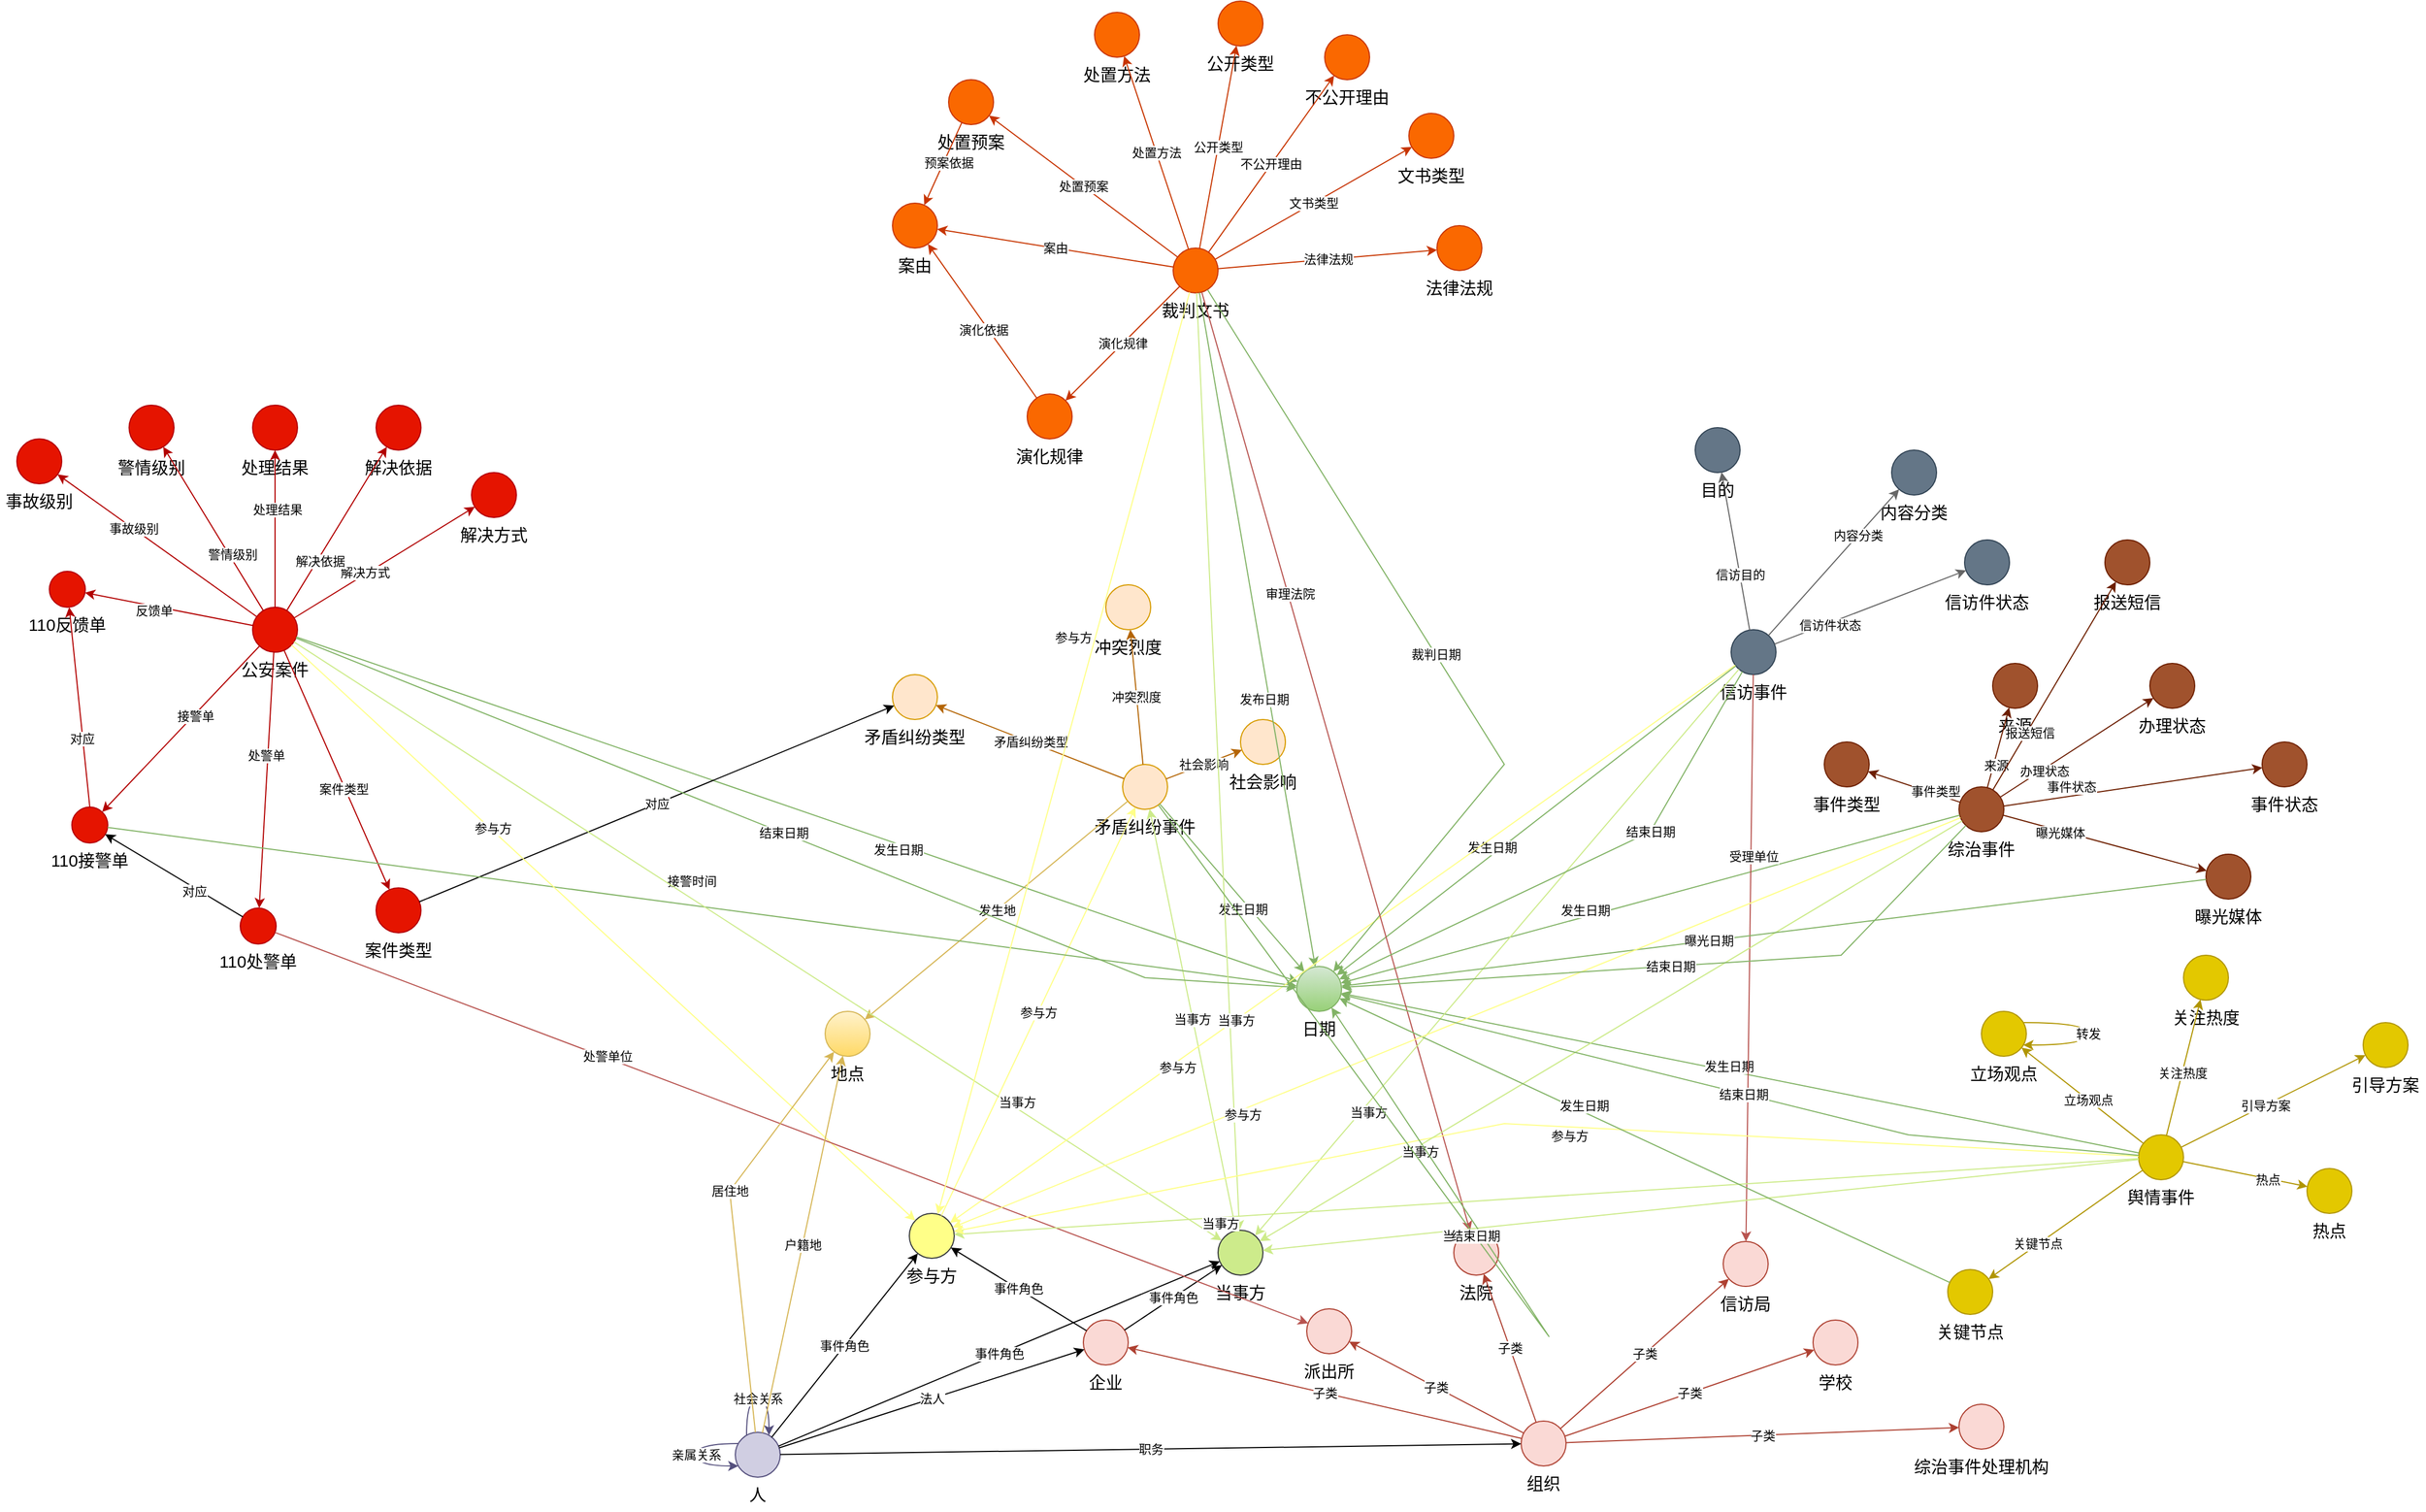 <mxfile version="21.3.7" type="github">
  <diagram name="第 1 页" id="E4tbWnw8QCcIFIjOAOmc">
    <mxGraphModel dx="2649" dy="2284" grid="1" gridSize="10" guides="1" tooltips="1" connect="1" arrows="1" fold="1" page="1" pageScale="1" pageWidth="827" pageHeight="1169" math="0" shadow="0">
      <root>
        <mxCell id="0" />
        <mxCell id="1" parent="0" />
        <mxCell id="yKpHp2fMiz9Fm5kvjmpf-114" value="" style="group" parent="1" vertex="1" connectable="0">
          <mxGeometry x="200" y="70" width="100" height="70" as="geometry" />
        </mxCell>
        <mxCell id="yKpHp2fMiz9Fm5kvjmpf-115" value="&lt;span style=&quot;font-size: 15px;&quot;&gt;矛盾纠纷事件&lt;/span&gt;" style="text;html=1;strokeColor=none;fillColor=none;align=center;verticalAlign=middle;whiteSpace=wrap;rounded=0;" parent="yKpHp2fMiz9Fm5kvjmpf-114" vertex="1">
          <mxGeometry y="40" width="100" height="30" as="geometry" />
        </mxCell>
        <mxCell id="yKpHp2fMiz9Fm5kvjmpf-116" value="" style="ellipse;whiteSpace=wrap;html=1;aspect=fixed;fillColor=#ffe6cc;strokeColor=#d79b00;rounded=0;movableLabel=0;" parent="yKpHp2fMiz9Fm5kvjmpf-114" vertex="1">
          <mxGeometry x="30" width="40" height="40" as="geometry" />
        </mxCell>
        <object label="" 月份="string" 年份="string" id="string：年月日">
          <mxCell style="group" parent="1" vertex="1" connectable="0">
            <mxGeometry x="370" y="250.0" width="70" height="70" as="geometry" />
          </mxCell>
        </object>
        <mxCell id="yKpHp2fMiz9Fm5kvjmpf-118" value="&lt;span style=&quot;font-size: 15px;&quot;&gt;日期&lt;/span&gt;" style="text;html=1;strokeColor=none;fillColor=none;align=center;verticalAlign=middle;whiteSpace=wrap;rounded=0;" parent="string：年月日" vertex="1">
          <mxGeometry y="40" width="70" height="30" as="geometry" />
        </mxCell>
        <mxCell id="yKpHp2fMiz9Fm5kvjmpf-119" value="" style="ellipse;whiteSpace=wrap;html=1;aspect=fixed;fillColor=#d5e8d4;strokeColor=#82b366;rounded=0;movableLabel=0;gradientColor=#97d077;" parent="string：年月日" vertex="1">
          <mxGeometry x="15" width="40" height="40" as="geometry" />
        </mxCell>
        <mxCell id="yKpHp2fMiz9Fm5kvjmpf-120" value="" style="group" parent="1" vertex="1" connectable="0">
          <mxGeometry x="-50" y="290.0" width="70" height="70" as="geometry" />
        </mxCell>
        <mxCell id="yKpHp2fMiz9Fm5kvjmpf-121" value="&lt;span style=&quot;font-size: 15px;&quot;&gt;地点&lt;/span&gt;" style="text;html=1;strokeColor=none;fillColor=none;align=center;verticalAlign=middle;whiteSpace=wrap;rounded=0;" parent="yKpHp2fMiz9Fm5kvjmpf-120" vertex="1">
          <mxGeometry y="40" width="70" height="30" as="geometry" />
        </mxCell>
        <mxCell id="yKpHp2fMiz9Fm5kvjmpf-122" value="" style="ellipse;whiteSpace=wrap;html=1;aspect=fixed;fillColor=#fff2cc;strokeColor=#d6b656;rounded=0;movableLabel=0;gradientColor=#ffd966;" parent="yKpHp2fMiz9Fm5kvjmpf-120" vertex="1">
          <mxGeometry x="15" width="40" height="40" as="geometry" />
        </mxCell>
        <mxCell id="yKpHp2fMiz9Fm5kvjmpf-123" value="" style="group" parent="1" vertex="1" connectable="0">
          <mxGeometry x="-560" y="-70.0" width="70" height="70" as="geometry" />
        </mxCell>
        <mxCell id="yKpHp2fMiz9Fm5kvjmpf-124" value="&lt;span style=&quot;font-size: 15px;&quot;&gt;公安案件&lt;/span&gt;" style="text;html=1;strokeColor=none;fillColor=none;align=center;verticalAlign=middle;whiteSpace=wrap;rounded=0;" parent="yKpHp2fMiz9Fm5kvjmpf-123" vertex="1">
          <mxGeometry y="40" width="70" height="30" as="geometry" />
        </mxCell>
        <mxCell id="yKpHp2fMiz9Fm5kvjmpf-125" value="" style="ellipse;whiteSpace=wrap;html=1;aspect=fixed;fillColor=#e51400;strokeColor=#B20000;rounded=0;movableLabel=0;fontColor=#ffffff;" parent="yKpHp2fMiz9Fm5kvjmpf-123" vertex="1">
          <mxGeometry x="15" width="40" height="40" as="geometry" />
        </mxCell>
        <mxCell id="yKpHp2fMiz9Fm5kvjmpf-126" value="" style="group" parent="1" vertex="1" connectable="0">
          <mxGeometry x="260" y="-390.0" width="70" height="70" as="geometry" />
        </mxCell>
        <mxCell id="yKpHp2fMiz9Fm5kvjmpf-127" value="&lt;span style=&quot;font-size: 15px;&quot;&gt;裁判文书&lt;/span&gt;" style="text;html=1;strokeColor=none;fillColor=none;align=center;verticalAlign=middle;whiteSpace=wrap;rounded=0;" parent="yKpHp2fMiz9Fm5kvjmpf-126" vertex="1">
          <mxGeometry y="40" width="70" height="30" as="geometry" />
        </mxCell>
        <mxCell id="yKpHp2fMiz9Fm5kvjmpf-128" value="" style="ellipse;whiteSpace=wrap;html=1;aspect=fixed;fillColor=#fa6800;strokeColor=#C73500;rounded=0;movableLabel=0;fontColor=#000000;" parent="yKpHp2fMiz9Fm5kvjmpf-126" vertex="1">
          <mxGeometry x="15" width="40" height="40" as="geometry" />
        </mxCell>
        <mxCell id="yKpHp2fMiz9Fm5kvjmpf-130" value="" style="group" parent="1" vertex="1" connectable="0">
          <mxGeometry x="757" y="-50.0" width="70" height="70" as="geometry" />
        </mxCell>
        <mxCell id="yKpHp2fMiz9Fm5kvjmpf-131" value="&lt;span style=&quot;font-size: 15px;&quot;&gt;信访事件&lt;/span&gt;" style="text;html=1;strokeColor=none;fillColor=none;align=center;verticalAlign=middle;whiteSpace=wrap;rounded=0;" parent="yKpHp2fMiz9Fm5kvjmpf-130" vertex="1">
          <mxGeometry y="40" width="70" height="30" as="geometry" />
        </mxCell>
        <mxCell id="yKpHp2fMiz9Fm5kvjmpf-132" value="" style="ellipse;whiteSpace=wrap;html=1;aspect=fixed;fillColor=#647687;strokeColor=#314354;rounded=0;movableLabel=0;fontColor=#ffffff;" parent="yKpHp2fMiz9Fm5kvjmpf-130" vertex="1">
          <mxGeometry x="15" width="40" height="40" as="geometry" />
        </mxCell>
        <mxCell id="yKpHp2fMiz9Fm5kvjmpf-133" value="" style="group" parent="1" vertex="1" connectable="0">
          <mxGeometry x="960" y="90.0" width="70" height="70" as="geometry" />
        </mxCell>
        <mxCell id="yKpHp2fMiz9Fm5kvjmpf-134" value="&lt;span style=&quot;font-size: 15px;&quot;&gt;综治事件&lt;/span&gt;" style="text;html=1;strokeColor=none;fillColor=none;align=center;verticalAlign=middle;whiteSpace=wrap;rounded=0;" parent="yKpHp2fMiz9Fm5kvjmpf-133" vertex="1">
          <mxGeometry y="40" width="70" height="30" as="geometry" />
        </mxCell>
        <mxCell id="yKpHp2fMiz9Fm5kvjmpf-135" value="" style="ellipse;whiteSpace=wrap;html=1;aspect=fixed;fillColor=#a0522d;strokeColor=#6D1F00;rounded=0;movableLabel=0;fontColor=#ffffff;" parent="yKpHp2fMiz9Fm5kvjmpf-133" vertex="1">
          <mxGeometry x="15" width="40" height="40" as="geometry" />
        </mxCell>
        <mxCell id="yKpHp2fMiz9Fm5kvjmpf-136" value="" style="group" parent="1" vertex="1" connectable="0">
          <mxGeometry x="1120" y="400.0" width="70" height="70" as="geometry" />
        </mxCell>
        <mxCell id="yKpHp2fMiz9Fm5kvjmpf-137" value="&lt;span style=&quot;font-size: 15px;&quot;&gt;舆情事件&lt;/span&gt;" style="text;html=1;strokeColor=none;fillColor=none;align=center;verticalAlign=middle;whiteSpace=wrap;rounded=0;" parent="yKpHp2fMiz9Fm5kvjmpf-136" vertex="1">
          <mxGeometry y="40" width="70" height="30" as="geometry" />
        </mxCell>
        <mxCell id="yKpHp2fMiz9Fm5kvjmpf-138" value="" style="ellipse;whiteSpace=wrap;html=1;aspect=fixed;fillColor=#e3c800;strokeColor=#B09500;rounded=0;movableLabel=0;fontColor=#000000;" parent="yKpHp2fMiz9Fm5kvjmpf-136" vertex="1">
          <mxGeometry x="15" width="40" height="40" as="geometry" />
        </mxCell>
        <mxCell id="yKpHp2fMiz9Fm5kvjmpf-139" value="" style="group" parent="1" vertex="1" connectable="0">
          <mxGeometry x="-130" y="665.0" width="70" height="70" as="geometry" />
        </mxCell>
        <mxCell id="yKpHp2fMiz9Fm5kvjmpf-140" value="&lt;span style=&quot;font-size: 15px;&quot;&gt;人&lt;/span&gt;" style="text;html=1;strokeColor=none;fillColor=none;align=center;verticalAlign=middle;whiteSpace=wrap;rounded=0;" parent="yKpHp2fMiz9Fm5kvjmpf-139" vertex="1">
          <mxGeometry y="40" width="70" height="30" as="geometry" />
        </mxCell>
        <mxCell id="yKpHp2fMiz9Fm5kvjmpf-141" value="" style="ellipse;whiteSpace=wrap;html=1;aspect=fixed;fillColor=#d0cee2;strokeColor=#56517e;rounded=0;movableLabel=0;" parent="yKpHp2fMiz9Fm5kvjmpf-139" vertex="1">
          <mxGeometry x="15" width="40" height="40" as="geometry" />
        </mxCell>
        <mxCell id="yKpHp2fMiz9Fm5kvjmpf-185" value="亲属关系" style="endArrow=classic;html=1;rounded=0;fillColor=#d0cee2;strokeColor=#56517e;edgeStyle=orthogonalEdgeStyle;curved=1;" parent="yKpHp2fMiz9Fm5kvjmpf-139" source="yKpHp2fMiz9Fm5kvjmpf-141" target="yKpHp2fMiz9Fm5kvjmpf-141" edge="1">
          <mxGeometry width="50" height="50" relative="1" as="geometry">
            <mxPoint x="-160" y="-90.0" as="sourcePoint" />
            <mxPoint x="30" y="-90.0" as="targetPoint" />
            <Array as="points">
              <mxPoint x="-20" y="20" />
            </Array>
          </mxGeometry>
        </mxCell>
        <mxCell id="yKpHp2fMiz9Fm5kvjmpf-187" value="社会关系" style="endArrow=classic;html=1;rounded=0;fillColor=#d0cee2;strokeColor=#56517e;edgeStyle=orthogonalEdgeStyle;curved=1;" parent="yKpHp2fMiz9Fm5kvjmpf-139" source="yKpHp2fMiz9Fm5kvjmpf-141" target="yKpHp2fMiz9Fm5kvjmpf-141" edge="1">
          <mxGeometry width="50" height="50" relative="1" as="geometry">
            <mxPoint x="50" y="10.0" as="sourcePoint" />
            <mxPoint x="240" y="10.0" as="targetPoint" />
            <Array as="points">
              <mxPoint x="40" y="-30" />
            </Array>
          </mxGeometry>
        </mxCell>
        <mxCell id="yKpHp2fMiz9Fm5kvjmpf-142" value="" style="group" parent="1" vertex="1" connectable="0">
          <mxGeometry x="570" y="655.0" width="70" height="70" as="geometry" />
        </mxCell>
        <mxCell id="yKpHp2fMiz9Fm5kvjmpf-143" value="&lt;span style=&quot;font-size: 15px;&quot;&gt;组织&lt;/span&gt;" style="text;html=1;strokeColor=none;fillColor=none;align=center;verticalAlign=middle;whiteSpace=wrap;rounded=0;" parent="yKpHp2fMiz9Fm5kvjmpf-142" vertex="1">
          <mxGeometry y="40" width="70" height="30" as="geometry" />
        </mxCell>
        <mxCell id="yKpHp2fMiz9Fm5kvjmpf-144" value="" style="ellipse;whiteSpace=wrap;html=1;aspect=fixed;fillColor=#fad9d5;strokeColor=#ae4132;rounded=0;movableLabel=0;" parent="yKpHp2fMiz9Fm5kvjmpf-142" vertex="1">
          <mxGeometry x="15" width="40" height="40" as="geometry" />
        </mxCell>
        <object label="职务" 名称="string" id="string：职务ID">
          <mxCell style="endArrow=classic;html=1;rounded=0;" parent="1" source="yKpHp2fMiz9Fm5kvjmpf-141" target="yKpHp2fMiz9Fm5kvjmpf-144" edge="1">
            <mxGeometry width="50" height="50" relative="1" as="geometry">
              <mxPoint x="314" y="865" as="sourcePoint" />
              <mxPoint x="504" y="865" as="targetPoint" />
            </mxGeometry>
          </mxCell>
        </object>
        <mxCell id="yKpHp2fMiz9Fm5kvjmpf-149" value="" style="group" parent="1" vertex="1" connectable="0">
          <mxGeometry x="-5" y="-10.0" width="100" height="70" as="geometry" />
        </mxCell>
        <mxCell id="yKpHp2fMiz9Fm5kvjmpf-147" value="&lt;span style=&quot;font-size: 15px;&quot;&gt;矛盾纠纷类型&lt;/span&gt;" style="text;html=1;strokeColor=none;fillColor=none;align=center;verticalAlign=middle;whiteSpace=wrap;rounded=0;" parent="yKpHp2fMiz9Fm5kvjmpf-149" vertex="1">
          <mxGeometry y="40" width="100" height="30" as="geometry" />
        </mxCell>
        <mxCell id="yKpHp2fMiz9Fm5kvjmpf-148" value="" style="ellipse;whiteSpace=wrap;html=1;aspect=fixed;fillColor=#ffe6cc;strokeColor=#d79b00;rounded=0;movableLabel=0;" parent="yKpHp2fMiz9Fm5kvjmpf-149" vertex="1">
          <mxGeometry x="30" width="40" height="40" as="geometry" />
        </mxCell>
        <mxCell id="yKpHp2fMiz9Fm5kvjmpf-150" value="" style="group" parent="1" vertex="1" connectable="0">
          <mxGeometry x="200" y="-90" width="70" height="70" as="geometry" />
        </mxCell>
        <mxCell id="yKpHp2fMiz9Fm5kvjmpf-151" value="&lt;span style=&quot;font-size: 15px;&quot;&gt;冲突烈度&lt;/span&gt;" style="text;html=1;strokeColor=none;fillColor=none;align=center;verticalAlign=middle;whiteSpace=wrap;rounded=0;" parent="yKpHp2fMiz9Fm5kvjmpf-150" vertex="1">
          <mxGeometry y="40" width="70" height="30" as="geometry" />
        </mxCell>
        <mxCell id="yKpHp2fMiz9Fm5kvjmpf-152" value="" style="ellipse;whiteSpace=wrap;html=1;aspect=fixed;fillColor=#ffe6cc;strokeColor=#d79b00;rounded=0;movableLabel=0;" parent="yKpHp2fMiz9Fm5kvjmpf-150" vertex="1">
          <mxGeometry x="15" width="40" height="40" as="geometry" />
        </mxCell>
        <mxCell id="yKpHp2fMiz9Fm5kvjmpf-153" value="" style="group" parent="1" vertex="1" connectable="0">
          <mxGeometry x="320" y="30" width="70" height="70" as="geometry" />
        </mxCell>
        <mxCell id="yKpHp2fMiz9Fm5kvjmpf-154" value="&lt;span style=&quot;font-size: 15px;&quot;&gt;社会影响&lt;/span&gt;" style="text;html=1;strokeColor=none;fillColor=none;align=center;verticalAlign=middle;whiteSpace=wrap;rounded=0;" parent="yKpHp2fMiz9Fm5kvjmpf-153" vertex="1">
          <mxGeometry y="40" width="70" height="30" as="geometry" />
        </mxCell>
        <mxCell id="yKpHp2fMiz9Fm5kvjmpf-155" value="" style="ellipse;whiteSpace=wrap;html=1;aspect=fixed;fillColor=#ffe6cc;strokeColor=#d79b00;rounded=0;movableLabel=0;" parent="yKpHp2fMiz9Fm5kvjmpf-153" vertex="1">
          <mxGeometry x="15" width="40" height="40" as="geometry" />
        </mxCell>
        <mxCell id="yKpHp2fMiz9Fm5kvjmpf-156" value="社会影响" style="endArrow=classic;html=1;rounded=0;fillColor=#fad7ac;strokeColor=#b46504;" parent="1" source="yKpHp2fMiz9Fm5kvjmpf-116" target="yKpHp2fMiz9Fm5kvjmpf-155" edge="1">
          <mxGeometry width="50" height="50" relative="1" as="geometry">
            <mxPoint x="-30" y="180" as="sourcePoint" />
            <mxPoint x="160" y="180" as="targetPoint" />
          </mxGeometry>
        </mxCell>
        <mxCell id="yKpHp2fMiz9Fm5kvjmpf-157" value="矛盾纠纷类型" style="endArrow=classic;html=1;rounded=0;fillColor=#fad7ac;strokeColor=#b46504;" parent="1" source="yKpHp2fMiz9Fm5kvjmpf-116" target="yKpHp2fMiz9Fm5kvjmpf-148" edge="1">
          <mxGeometry width="50" height="50" relative="1" as="geometry">
            <mxPoint x="142" y="120" as="sourcePoint" />
            <mxPoint x="156" y="200" as="targetPoint" />
          </mxGeometry>
        </mxCell>
        <mxCell id="yKpHp2fMiz9Fm5kvjmpf-158" value="冲突烈度" style="endArrow=classic;html=1;rounded=0;fillColor=#fad7ac;strokeColor=#b46504;" parent="1" source="yKpHp2fMiz9Fm5kvjmpf-116" target="yKpHp2fMiz9Fm5kvjmpf-152" edge="1">
          <mxGeometry width="50" height="50" relative="1" as="geometry">
            <mxPoint x="57" y="80" as="sourcePoint" />
            <mxPoint x="-50" y="166" as="targetPoint" />
          </mxGeometry>
        </mxCell>
        <mxCell id="yKpHp2fMiz9Fm5kvjmpf-159" value="发生地" style="endArrow=classic;html=1;rounded=0;fillColor=#fff2cc;gradientColor=#ffd966;strokeColor=#d6b656;" parent="1" source="yKpHp2fMiz9Fm5kvjmpf-116" target="yKpHp2fMiz9Fm5kvjmpf-122" edge="1">
          <mxGeometry width="50" height="50" relative="1" as="geometry">
            <mxPoint x="270" y="250" as="sourcePoint" />
            <mxPoint x="460" y="250" as="targetPoint" />
          </mxGeometry>
        </mxCell>
        <mxCell id="yKpHp2fMiz9Fm5kvjmpf-160" value="发生日期" style="endArrow=classic;html=1;rounded=0;fillColor=#d5e8d4;gradientColor=#97d077;strokeColor=#82b366;" parent="1" source="yKpHp2fMiz9Fm5kvjmpf-116" target="yKpHp2fMiz9Fm5kvjmpf-119" edge="1">
          <mxGeometry x="0.205" y="-5" width="50" height="50" relative="1" as="geometry">
            <mxPoint x="549" y="270" as="sourcePoint" />
            <mxPoint x="379" y="170" as="targetPoint" />
            <mxPoint as="offset" />
          </mxGeometry>
        </mxCell>
        <mxCell id="yKpHp2fMiz9Fm5kvjmpf-161" value="发生日期" style="endArrow=classic;html=1;rounded=0;fillColor=#d5e8d4;gradientColor=#97d077;strokeColor=#82b366;" parent="1" source="yKpHp2fMiz9Fm5kvjmpf-125" target="yKpHp2fMiz9Fm5kvjmpf-119" edge="1">
          <mxGeometry x="0.205" y="-5" width="50" height="50" relative="1" as="geometry">
            <mxPoint x="456" y="350" as="sourcePoint" />
            <mxPoint x="608" y="260" as="targetPoint" />
            <mxPoint as="offset" />
          </mxGeometry>
        </mxCell>
        <mxCell id="yKpHp2fMiz9Fm5kvjmpf-162" value="发布日期" style="endArrow=classic;html=1;rounded=0;fillColor=#d5e8d4;gradientColor=#97d077;strokeColor=#82b366;" parent="1" source="yKpHp2fMiz9Fm5kvjmpf-128" target="yKpHp2fMiz9Fm5kvjmpf-119" edge="1">
          <mxGeometry x="0.205" y="-5" width="50" height="50" relative="1" as="geometry">
            <mxPoint x="153" y="9" as="sourcePoint" />
            <mxPoint x="607" y="241" as="targetPoint" />
            <mxPoint as="offset" />
          </mxGeometry>
        </mxCell>
        <mxCell id="yKpHp2fMiz9Fm5kvjmpf-163" value="发生日期" style="endArrow=classic;html=1;rounded=0;fillColor=#d5e8d4;gradientColor=#97d077;strokeColor=#82b366;" parent="1" source="yKpHp2fMiz9Fm5kvjmpf-138" target="yKpHp2fMiz9Fm5kvjmpf-119" edge="1">
          <mxGeometry x="0.029" y="-4" width="50" height="50" relative="1" as="geometry">
            <mxPoint x="261" y="-8" as="sourcePoint" />
            <mxPoint x="609" y="238" as="targetPoint" />
            <mxPoint as="offset" />
          </mxGeometry>
        </mxCell>
        <mxCell id="yKpHp2fMiz9Fm5kvjmpf-164" value="发生日期" style="endArrow=classic;html=1;rounded=0;fillColor=#d5e8d4;gradientColor=#97d077;strokeColor=#82b366;" parent="1" source="yKpHp2fMiz9Fm5kvjmpf-132" target="yKpHp2fMiz9Fm5kvjmpf-119" edge="1">
          <mxGeometry x="0.205" y="-5" width="50" height="50" relative="1" as="geometry">
            <mxPoint x="271" y="2" as="sourcePoint" />
            <mxPoint x="619" y="248" as="targetPoint" />
            <mxPoint as="offset" />
          </mxGeometry>
        </mxCell>
        <mxCell id="yKpHp2fMiz9Fm5kvjmpf-165" value="发生日期" style="endArrow=classic;html=1;rounded=0;fillColor=#d5e8d4;gradientColor=#97d077;strokeColor=#82b366;" parent="1" source="yKpHp2fMiz9Fm5kvjmpf-135" target="yKpHp2fMiz9Fm5kvjmpf-119" edge="1">
          <mxGeometry x="0.205" y="-5" width="50" height="50" relative="1" as="geometry">
            <mxPoint x="513" y="8" as="sourcePoint" />
            <mxPoint x="617" y="232" as="targetPoint" />
            <mxPoint as="offset" />
          </mxGeometry>
        </mxCell>
        <mxCell id="yKpHp2fMiz9Fm5kvjmpf-166" value="" style="group" parent="1" vertex="1" connectable="0">
          <mxGeometry x="180" y="565.0" width="70" height="70" as="geometry" />
        </mxCell>
        <mxCell id="yKpHp2fMiz9Fm5kvjmpf-167" value="&lt;span style=&quot;font-size: 15px;&quot;&gt;企业&lt;/span&gt;" style="text;html=1;strokeColor=none;fillColor=none;align=center;verticalAlign=middle;whiteSpace=wrap;rounded=0;" parent="yKpHp2fMiz9Fm5kvjmpf-166" vertex="1">
          <mxGeometry y="40" width="70" height="30" as="geometry" />
        </mxCell>
        <mxCell id="yKpHp2fMiz9Fm5kvjmpf-168" value="" style="ellipse;whiteSpace=wrap;html=1;aspect=fixed;fillColor=#fad9d5;strokeColor=#ae4132;rounded=0;movableLabel=0;" parent="yKpHp2fMiz9Fm5kvjmpf-166" vertex="1">
          <mxGeometry x="15" width="40" height="40" as="geometry" />
        </mxCell>
        <mxCell id="yKpHp2fMiz9Fm5kvjmpf-169" value="" style="group" parent="1" vertex="1" connectable="0">
          <mxGeometry x="379" y="555.0" width="70" height="70" as="geometry" />
        </mxCell>
        <mxCell id="yKpHp2fMiz9Fm5kvjmpf-170" value="&lt;span style=&quot;font-size: 15px;&quot;&gt;派出所&lt;/span&gt;" style="text;html=1;strokeColor=none;fillColor=none;align=center;verticalAlign=middle;whiteSpace=wrap;rounded=0;" parent="yKpHp2fMiz9Fm5kvjmpf-169" vertex="1">
          <mxGeometry y="40" width="70" height="30" as="geometry" />
        </mxCell>
        <mxCell id="yKpHp2fMiz9Fm5kvjmpf-171" value="" style="ellipse;whiteSpace=wrap;html=1;aspect=fixed;fillColor=#fad9d5;strokeColor=#ae4132;rounded=0;movableLabel=0;" parent="yKpHp2fMiz9Fm5kvjmpf-169" vertex="1">
          <mxGeometry x="15" width="40" height="40" as="geometry" />
        </mxCell>
        <mxCell id="yKpHp2fMiz9Fm5kvjmpf-172" value="" style="group" parent="1" vertex="1" connectable="0">
          <mxGeometry x="510" y="485.0" width="70" height="70" as="geometry" />
        </mxCell>
        <mxCell id="yKpHp2fMiz9Fm5kvjmpf-173" value="&lt;span style=&quot;font-size: 15px;&quot;&gt;法院&lt;/span&gt;" style="text;html=1;strokeColor=none;fillColor=none;align=center;verticalAlign=middle;whiteSpace=wrap;rounded=0;" parent="yKpHp2fMiz9Fm5kvjmpf-172" vertex="1">
          <mxGeometry y="40" width="70" height="30" as="geometry" />
        </mxCell>
        <mxCell id="yKpHp2fMiz9Fm5kvjmpf-174" value="" style="ellipse;whiteSpace=wrap;html=1;aspect=fixed;fillColor=#fad9d5;strokeColor=#ae4132;rounded=0;movableLabel=0;" parent="yKpHp2fMiz9Fm5kvjmpf-172" vertex="1">
          <mxGeometry x="15" width="40" height="40" as="geometry" />
        </mxCell>
        <mxCell id="yKpHp2fMiz9Fm5kvjmpf-175" value="" style="group" parent="1" vertex="1" connectable="0">
          <mxGeometry x="750" y="495.0" width="70" height="70" as="geometry" />
        </mxCell>
        <mxCell id="yKpHp2fMiz9Fm5kvjmpf-176" value="&lt;span style=&quot;font-size: 15px;&quot;&gt;信访局&lt;/span&gt;" style="text;html=1;strokeColor=none;fillColor=none;align=center;verticalAlign=middle;whiteSpace=wrap;rounded=0;" parent="yKpHp2fMiz9Fm5kvjmpf-175" vertex="1">
          <mxGeometry y="40" width="70" height="30" as="geometry" />
        </mxCell>
        <mxCell id="yKpHp2fMiz9Fm5kvjmpf-177" value="" style="ellipse;whiteSpace=wrap;html=1;aspect=fixed;fillColor=#fad9d5;strokeColor=#ae4132;rounded=0;movableLabel=0;" parent="yKpHp2fMiz9Fm5kvjmpf-175" vertex="1">
          <mxGeometry x="15" width="40" height="40" as="geometry" />
        </mxCell>
        <mxCell id="yKpHp2fMiz9Fm5kvjmpf-179" value="子类" style="endArrow=classic;html=1;rounded=0;fillColor=#fad9d5;strokeColor=#ae4132;" parent="1" source="yKpHp2fMiz9Fm5kvjmpf-144" target="yKpHp2fMiz9Fm5kvjmpf-168" edge="1">
          <mxGeometry width="50" height="50" relative="1" as="geometry">
            <mxPoint x="270" y="820" as="sourcePoint" />
            <mxPoint x="460" y="820" as="targetPoint" />
          </mxGeometry>
        </mxCell>
        <mxCell id="yKpHp2fMiz9Fm5kvjmpf-180" value="子类" style="endArrow=classic;html=1;rounded=0;fillColor=#fad9d5;strokeColor=#ae4132;" parent="1" source="yKpHp2fMiz9Fm5kvjmpf-144" target="yKpHp2fMiz9Fm5kvjmpf-171" edge="1">
          <mxGeometry width="50" height="50" relative="1" as="geometry">
            <mxPoint x="602" y="825" as="sourcePoint" />
            <mxPoint x="519" y="915" as="targetPoint" />
          </mxGeometry>
        </mxCell>
        <mxCell id="yKpHp2fMiz9Fm5kvjmpf-181" value="子类" style="endArrow=classic;html=1;rounded=0;fillColor=#fad9d5;strokeColor=#ae4132;" parent="1" source="yKpHp2fMiz9Fm5kvjmpf-144" target="yKpHp2fMiz9Fm5kvjmpf-174" edge="1">
          <mxGeometry width="50" height="50" relative="1" as="geometry">
            <mxPoint x="612" y="830" as="sourcePoint" />
            <mxPoint x="601" y="910" as="targetPoint" />
          </mxGeometry>
        </mxCell>
        <mxCell id="yKpHp2fMiz9Fm5kvjmpf-182" value="子类" style="endArrow=classic;html=1;rounded=0;fillColor=#fad9d5;strokeColor=#ae4132;" parent="1" source="yKpHp2fMiz9Fm5kvjmpf-144" target="yKpHp2fMiz9Fm5kvjmpf-177" edge="1">
          <mxGeometry width="50" height="50" relative="1" as="geometry">
            <mxPoint x="626" y="827" as="sourcePoint" />
            <mxPoint x="681" y="913" as="targetPoint" />
          </mxGeometry>
        </mxCell>
        <mxCell id="yKpHp2fMiz9Fm5kvjmpf-183" value="法人" style="endArrow=classic;html=1;rounded=0;" parent="1" source="yKpHp2fMiz9Fm5kvjmpf-141" target="yKpHp2fMiz9Fm5kvjmpf-168" edge="1">
          <mxGeometry width="50" height="50" relative="1" as="geometry">
            <mxPoint x="310" y="820" as="sourcePoint" />
            <mxPoint x="500" y="820" as="targetPoint" />
          </mxGeometry>
        </mxCell>
        <mxCell id="yKpHp2fMiz9Fm5kvjmpf-191" value="" style="group" parent="1" vertex="1" connectable="0">
          <mxGeometry x="-450" y="180.0" width="70" height="70" as="geometry" />
        </mxCell>
        <mxCell id="yKpHp2fMiz9Fm5kvjmpf-192" value="&lt;span style=&quot;font-size: 15px;&quot;&gt;案件类型&lt;/span&gt;" style="text;html=1;strokeColor=none;fillColor=none;align=center;verticalAlign=middle;whiteSpace=wrap;rounded=0;" parent="yKpHp2fMiz9Fm5kvjmpf-191" vertex="1">
          <mxGeometry y="40" width="70" height="30" as="geometry" />
        </mxCell>
        <mxCell id="yKpHp2fMiz9Fm5kvjmpf-193" value="" style="ellipse;whiteSpace=wrap;html=1;aspect=fixed;fillColor=#e51400;strokeColor=#B20000;rounded=0;movableLabel=0;fontColor=#ffffff;" parent="yKpHp2fMiz9Fm5kvjmpf-191" vertex="1">
          <mxGeometry x="15" width="40" height="40" as="geometry" />
        </mxCell>
        <mxCell id="yKpHp2fMiz9Fm5kvjmpf-194" value="案件类型" style="endArrow=classic;html=1;rounded=0;fillColor=#e51400;strokeColor=#B20000;" parent="1" source="yKpHp2fMiz9Fm5kvjmpf-125" target="yKpHp2fMiz9Fm5kvjmpf-193" edge="1">
          <mxGeometry x="0.158" width="50" height="50" relative="1" as="geometry">
            <mxPoint x="-20" y="230" as="sourcePoint" />
            <mxPoint x="170" y="230" as="targetPoint" />
            <mxPoint x="-1" as="offset" />
          </mxGeometry>
        </mxCell>
        <mxCell id="yKpHp2fMiz9Fm5kvjmpf-195" value="对应" style="endArrow=classic;html=1;rounded=0;" parent="1" source="yKpHp2fMiz9Fm5kvjmpf-193" target="yKpHp2fMiz9Fm5kvjmpf-148" edge="1">
          <mxGeometry width="50" height="50" relative="1" as="geometry">
            <mxPoint x="80" y="230" as="sourcePoint" />
            <mxPoint x="270" y="230" as="targetPoint" />
          </mxGeometry>
        </mxCell>
        <mxCell id="yKpHp2fMiz9Fm5kvjmpf-199" value="" style="group" parent="1" vertex="1" connectable="0">
          <mxGeometry x="25" y="470.0" width="70" height="70" as="geometry" />
        </mxCell>
        <mxCell id="yKpHp2fMiz9Fm5kvjmpf-200" value="&lt;span style=&quot;font-size: 15px;&quot;&gt;参与方&lt;/span&gt;" style="text;html=1;strokeColor=none;fillColor=none;align=center;verticalAlign=middle;whiteSpace=wrap;rounded=0;" parent="yKpHp2fMiz9Fm5kvjmpf-199" vertex="1">
          <mxGeometry y="40" width="70" height="30" as="geometry" />
        </mxCell>
        <mxCell id="yKpHp2fMiz9Fm5kvjmpf-201" value="" style="ellipse;whiteSpace=wrap;html=1;aspect=fixed;fillColor=#ffff88;strokeColor=#36393d;rounded=0;movableLabel=0;" parent="yKpHp2fMiz9Fm5kvjmpf-199" vertex="1">
          <mxGeometry x="15" width="40" height="40" as="geometry" />
        </mxCell>
        <mxCell id="yKpHp2fMiz9Fm5kvjmpf-202" value="" style="group" parent="1" vertex="1" connectable="0">
          <mxGeometry x="300" y="485.0" width="70" height="70" as="geometry" />
        </mxCell>
        <mxCell id="yKpHp2fMiz9Fm5kvjmpf-203" value="&lt;span style=&quot;font-size: 15px;&quot;&gt;当事方&lt;/span&gt;" style="text;html=1;strokeColor=none;fillColor=none;align=center;verticalAlign=middle;whiteSpace=wrap;rounded=0;" parent="yKpHp2fMiz9Fm5kvjmpf-202" vertex="1">
          <mxGeometry y="40" width="70" height="30" as="geometry" />
        </mxCell>
        <mxCell id="yKpHp2fMiz9Fm5kvjmpf-204" value="" style="ellipse;whiteSpace=wrap;html=1;aspect=fixed;fillColor=#cdeb8b;strokeColor=#36393d;rounded=0;movableLabel=0;" parent="yKpHp2fMiz9Fm5kvjmpf-202" vertex="1">
          <mxGeometry x="15" width="40" height="40" as="geometry" />
        </mxCell>
        <mxCell id="yKpHp2fMiz9Fm5kvjmpf-206" value="事件角色" style="endArrow=classic;html=1;rounded=0;" parent="1" source="yKpHp2fMiz9Fm5kvjmpf-141" target="yKpHp2fMiz9Fm5kvjmpf-201" edge="1">
          <mxGeometry width="50" height="50" relative="1" as="geometry">
            <mxPoint x="380" y="510" as="sourcePoint" />
            <mxPoint x="570" y="510" as="targetPoint" />
          </mxGeometry>
        </mxCell>
        <mxCell id="yKpHp2fMiz9Fm5kvjmpf-207" value="事件角色" style="endArrow=classic;html=1;rounded=0;" parent="1" source="yKpHp2fMiz9Fm5kvjmpf-141" target="yKpHp2fMiz9Fm5kvjmpf-204" edge="1">
          <mxGeometry width="50" height="50" relative="1" as="geometry">
            <mxPoint x="161" y="911" as="sourcePoint" />
            <mxPoint x="219" y="719" as="targetPoint" />
          </mxGeometry>
        </mxCell>
        <mxCell id="yKpHp2fMiz9Fm5kvjmpf-208" value="事件角色" style="endArrow=classic;html=1;rounded=0;" parent="1" source="yKpHp2fMiz9Fm5kvjmpf-168" target="yKpHp2fMiz9Fm5kvjmpf-201" edge="1">
          <mxGeometry width="50" height="50" relative="1" as="geometry">
            <mxPoint x="170" y="917" as="sourcePoint" />
            <mxPoint x="410" y="713" as="targetPoint" />
          </mxGeometry>
        </mxCell>
        <mxCell id="yKpHp2fMiz9Fm5kvjmpf-209" value="事件角色" style="endArrow=classic;html=1;rounded=0;" parent="1" source="yKpHp2fMiz9Fm5kvjmpf-168" target="yKpHp2fMiz9Fm5kvjmpf-204" edge="1">
          <mxGeometry width="50" height="50" relative="1" as="geometry">
            <mxPoint x="380" y="820" as="sourcePoint" />
            <mxPoint x="239" y="715" as="targetPoint" />
          </mxGeometry>
        </mxCell>
        <mxCell id="yKpHp2fMiz9Fm5kvjmpf-210" value="当事方" style="endArrow=classic;html=1;rounded=0;fillColor=#cdeb8b;strokeColor=#cdeb8b;" parent="1" source="yKpHp2fMiz9Fm5kvjmpf-204" target="yKpHp2fMiz9Fm5kvjmpf-116" edge="1">
          <mxGeometry width="50" height="50" relative="1" as="geometry">
            <mxPoint x="380" y="510" as="sourcePoint" />
            <mxPoint x="570" y="510" as="targetPoint" />
          </mxGeometry>
        </mxCell>
        <mxCell id="yKpHp2fMiz9Fm5kvjmpf-211" value="参与方" style="endArrow=classic;html=1;rounded=0;fillColor=#ffff88;strokeColor=#ffff88;" parent="1" source="yKpHp2fMiz9Fm5kvjmpf-201" target="yKpHp2fMiz9Fm5kvjmpf-116" edge="1">
          <mxGeometry x="-0.005" width="50" height="50" relative="1" as="geometry">
            <mxPoint x="224" y="630" as="sourcePoint" />
            <mxPoint x="414" y="630" as="targetPoint" />
            <mxPoint as="offset" />
          </mxGeometry>
        </mxCell>
        <mxCell id="MKJ7ITHvyfjbC-ioKjQq-1" value="" style="group" parent="1" vertex="1" connectable="0">
          <mxGeometry x="470" y="-510.0" width="70" height="70" as="geometry" />
        </mxCell>
        <mxCell id="MKJ7ITHvyfjbC-ioKjQq-2" value="&lt;span style=&quot;font-size: 15px;&quot;&gt;文书类型&lt;/span&gt;" style="text;html=1;strokeColor=none;fillColor=none;align=center;verticalAlign=middle;whiteSpace=wrap;rounded=0;" parent="MKJ7ITHvyfjbC-ioKjQq-1" vertex="1">
          <mxGeometry y="40" width="70" height="30" as="geometry" />
        </mxCell>
        <mxCell id="MKJ7ITHvyfjbC-ioKjQq-3" value="" style="ellipse;whiteSpace=wrap;html=1;aspect=fixed;fillColor=#fa6800;strokeColor=#C73500;rounded=0;movableLabel=0;fontColor=#000000;" parent="MKJ7ITHvyfjbC-ioKjQq-1" vertex="1">
          <mxGeometry x="15" width="40" height="40" as="geometry" />
        </mxCell>
        <mxCell id="MKJ7ITHvyfjbC-ioKjQq-4" value="文书类型" style="endArrow=classic;html=1;rounded=0;fillColor=#fa6800;strokeColor=#C73500;" parent="1" source="yKpHp2fMiz9Fm5kvjmpf-128" target="MKJ7ITHvyfjbC-ioKjQq-3" edge="1">
          <mxGeometry width="50" height="50" relative="1" as="geometry">
            <mxPoint x="330" y="140" as="sourcePoint" />
            <mxPoint x="520" y="140" as="targetPoint" />
          </mxGeometry>
        </mxCell>
        <mxCell id="R-SSQPyZMVsBU4lyyO6I-2" value="" style="group" parent="1" vertex="1" connectable="0">
          <mxGeometry x="-770" y="-220.0" width="70" height="70" as="geometry" />
        </mxCell>
        <mxCell id="R-SSQPyZMVsBU4lyyO6I-3" value="&lt;span style=&quot;font-size: 15px;&quot;&gt;事故级别&lt;/span&gt;" style="text;html=1;strokeColor=none;fillColor=none;align=center;verticalAlign=middle;whiteSpace=wrap;rounded=0;" parent="R-SSQPyZMVsBU4lyyO6I-2" vertex="1">
          <mxGeometry y="40" width="70" height="30" as="geometry" />
        </mxCell>
        <mxCell id="R-SSQPyZMVsBU4lyyO6I-4" value="" style="ellipse;whiteSpace=wrap;html=1;aspect=fixed;fillColor=#e51400;strokeColor=#B20000;rounded=0;movableLabel=0;fontColor=#ffffff;" parent="R-SSQPyZMVsBU4lyyO6I-2" vertex="1">
          <mxGeometry x="15" width="40" height="40" as="geometry" />
        </mxCell>
        <mxCell id="R-SSQPyZMVsBU4lyyO6I-5" value="" style="group;fillColor=none;fontColor=#ffffff;strokeColor=none;" parent="1" vertex="1" connectable="0">
          <mxGeometry x="-670" y="-250" width="70" height="70" as="geometry" />
        </mxCell>
        <mxCell id="R-SSQPyZMVsBU4lyyO6I-6" value="&lt;span style=&quot;font-size: 15px;&quot;&gt;警情级别&lt;/span&gt;" style="text;html=1;strokeColor=none;fillColor=none;align=center;verticalAlign=middle;whiteSpace=wrap;rounded=0;" parent="R-SSQPyZMVsBU4lyyO6I-5" vertex="1">
          <mxGeometry y="40" width="70" height="30" as="geometry" />
        </mxCell>
        <mxCell id="R-SSQPyZMVsBU4lyyO6I-7" value="" style="ellipse;whiteSpace=wrap;html=1;aspect=fixed;fillColor=#e51400;strokeColor=#B20000;rounded=0;movableLabel=0;fontColor=#ffffff;" parent="R-SSQPyZMVsBU4lyyO6I-5" vertex="1">
          <mxGeometry x="15" width="40" height="40" as="geometry" />
        </mxCell>
        <mxCell id="R-SSQPyZMVsBU4lyyO6I-8" value="" style="group" parent="1" vertex="1" connectable="0">
          <mxGeometry x="-560" y="-250.0" width="70" height="70" as="geometry" />
        </mxCell>
        <mxCell id="R-SSQPyZMVsBU4lyyO6I-9" value="&lt;span style=&quot;font-size: 15px;&quot;&gt;处理结果&lt;/span&gt;" style="text;html=1;strokeColor=none;fillColor=none;align=center;verticalAlign=middle;whiteSpace=wrap;rounded=0;" parent="R-SSQPyZMVsBU4lyyO6I-8" vertex="1">
          <mxGeometry y="40" width="70" height="30" as="geometry" />
        </mxCell>
        <mxCell id="R-SSQPyZMVsBU4lyyO6I-10" value="" style="ellipse;whiteSpace=wrap;html=1;aspect=fixed;fillColor=#e51400;strokeColor=#B20000;rounded=0;movableLabel=0;fontColor=#ffffff;" parent="R-SSQPyZMVsBU4lyyO6I-8" vertex="1">
          <mxGeometry x="15" width="40" height="40" as="geometry" />
        </mxCell>
        <mxCell id="R-SSQPyZMVsBU4lyyO6I-11" value="" style="group;fillColor=none;fontColor=#ffffff;strokeColor=none;" parent="1" vertex="1" connectable="0">
          <mxGeometry x="-450" y="-250.0" width="70" height="70" as="geometry" />
        </mxCell>
        <mxCell id="R-SSQPyZMVsBU4lyyO6I-12" value="&lt;span style=&quot;font-size: 15px;&quot;&gt;解决依据&lt;/span&gt;" style="text;html=1;strokeColor=none;fillColor=none;align=center;verticalAlign=middle;whiteSpace=wrap;rounded=0;" parent="R-SSQPyZMVsBU4lyyO6I-11" vertex="1">
          <mxGeometry y="40" width="70" height="30" as="geometry" />
        </mxCell>
        <mxCell id="R-SSQPyZMVsBU4lyyO6I-13" value="" style="ellipse;whiteSpace=wrap;html=1;aspect=fixed;fillColor=#e51400;strokeColor=#B20000;rounded=0;movableLabel=0;fontColor=#ffffff;" parent="R-SSQPyZMVsBU4lyyO6I-11" vertex="1">
          <mxGeometry x="15" width="40" height="40" as="geometry" />
        </mxCell>
        <mxCell id="R-SSQPyZMVsBU4lyyO6I-14" value="" style="group" parent="1" vertex="1" connectable="0">
          <mxGeometry x="-365" y="-190.0" width="70" height="70" as="geometry" />
        </mxCell>
        <mxCell id="R-SSQPyZMVsBU4lyyO6I-15" value="&lt;span style=&quot;font-size: 15px;&quot;&gt;解决方式&lt;/span&gt;" style="text;html=1;strokeColor=none;fillColor=none;align=center;verticalAlign=middle;whiteSpace=wrap;rounded=0;" parent="R-SSQPyZMVsBU4lyyO6I-14" vertex="1">
          <mxGeometry y="40" width="70" height="30" as="geometry" />
        </mxCell>
        <mxCell id="R-SSQPyZMVsBU4lyyO6I-16" value="" style="ellipse;whiteSpace=wrap;html=1;aspect=fixed;fillColor=#e51400;strokeColor=#B20000;rounded=0;movableLabel=0;fontColor=#ffffff;" parent="R-SSQPyZMVsBU4lyyO6I-14" vertex="1">
          <mxGeometry x="15" width="40" height="40" as="geometry" />
        </mxCell>
        <mxCell id="R-SSQPyZMVsBU4lyyO6I-19" value="" style="endArrow=classic;html=1;rounded=0;fillColor=#e51400;strokeColor=#B20000;" parent="1" source="yKpHp2fMiz9Fm5kvjmpf-125" target="R-SSQPyZMVsBU4lyyO6I-16" edge="1">
          <mxGeometry width="50" height="50" relative="1" as="geometry">
            <mxPoint x="-40" y="210" as="sourcePoint" />
            <mxPoint x="10" y="160" as="targetPoint" />
          </mxGeometry>
        </mxCell>
        <mxCell id="R-SSQPyZMVsBU4lyyO6I-51" value="解决方式" style="edgeLabel;html=1;align=center;verticalAlign=middle;resizable=0;points=[];" parent="R-SSQPyZMVsBU4lyyO6I-19" vertex="1" connectable="0">
          <mxGeometry x="-0.208" y="2" relative="1" as="geometry">
            <mxPoint as="offset" />
          </mxGeometry>
        </mxCell>
        <mxCell id="R-SSQPyZMVsBU4lyyO6I-22" value="" style="endArrow=classic;html=1;rounded=0;fillColor=#e51400;strokeColor=#B20000;" parent="1" source="yKpHp2fMiz9Fm5kvjmpf-125" target="R-SSQPyZMVsBU4lyyO6I-10" edge="1">
          <mxGeometry width="50" height="50" relative="1" as="geometry">
            <mxPoint x="-310" y="110" as="sourcePoint" />
            <mxPoint x="-140" y="20" as="targetPoint" />
          </mxGeometry>
        </mxCell>
        <mxCell id="R-SSQPyZMVsBU4lyyO6I-47" value="处理结果" style="edgeLabel;html=1;align=center;verticalAlign=middle;resizable=0;points=[];" parent="R-SSQPyZMVsBU4lyyO6I-22" vertex="1" connectable="0">
          <mxGeometry x="0.24" y="-2" relative="1" as="geometry">
            <mxPoint as="offset" />
          </mxGeometry>
        </mxCell>
        <mxCell id="R-SSQPyZMVsBU4lyyO6I-23" value="" style="endArrow=classic;html=1;rounded=0;fillColor=#e51400;strokeColor=#B20000;" parent="1" source="yKpHp2fMiz9Fm5kvjmpf-125" target="R-SSQPyZMVsBU4lyyO6I-4" edge="1">
          <mxGeometry width="50" height="50" relative="1" as="geometry">
            <mxPoint x="-200" y="100" as="sourcePoint" />
            <mxPoint x="-320" y="80" as="targetPoint" />
          </mxGeometry>
        </mxCell>
        <mxCell id="R-SSQPyZMVsBU4lyyO6I-45" value="事故级别" style="edgeLabel;html=1;align=center;verticalAlign=middle;resizable=0;points=[];" parent="R-SSQPyZMVsBU4lyyO6I-23" vertex="1" connectable="0">
          <mxGeometry x="0.237" relative="1" as="geometry">
            <mxPoint as="offset" />
          </mxGeometry>
        </mxCell>
        <mxCell id="R-SSQPyZMVsBU4lyyO6I-24" value="" style="endArrow=classic;html=1;rounded=0;fillColor=#e51400;strokeColor=#B20000;" parent="1" source="yKpHp2fMiz9Fm5kvjmpf-125" target="R-SSQPyZMVsBU4lyyO6I-7" edge="1">
          <mxGeometry width="50" height="50" relative="1" as="geometry">
            <mxPoint x="-190" y="90" as="sourcePoint" />
            <mxPoint x="-290" y="130" as="targetPoint" />
          </mxGeometry>
        </mxCell>
        <mxCell id="R-SSQPyZMVsBU4lyyO6I-46" value="警情级别" style="edgeLabel;html=1;align=center;verticalAlign=middle;resizable=0;points=[];" parent="R-SSQPyZMVsBU4lyyO6I-24" vertex="1" connectable="0">
          <mxGeometry x="-0.321" y="-2" relative="1" as="geometry">
            <mxPoint x="1" as="offset" />
          </mxGeometry>
        </mxCell>
        <mxCell id="R-SSQPyZMVsBU4lyyO6I-25" value="" style="endArrow=classic;html=1;rounded=0;fillColor=#e51400;strokeColor=#B20000;" parent="1" target="R-SSQPyZMVsBU4lyyO6I-13" edge="1" source="yKpHp2fMiz9Fm5kvjmpf-125">
          <mxGeometry width="50" height="50" relative="1" as="geometry">
            <mxPoint x="-160" y="90" as="sourcePoint" />
            <mxPoint x="-75" y="-80" as="targetPoint" />
          </mxGeometry>
        </mxCell>
        <mxCell id="R-SSQPyZMVsBU4lyyO6I-50" value="解决依据" style="edgeLabel;html=1;align=center;verticalAlign=middle;resizable=0;points=[];" parent="R-SSQPyZMVsBU4lyyO6I-25" vertex="1" connectable="0">
          <mxGeometry x="-0.383" y="-2" relative="1" as="geometry">
            <mxPoint as="offset" />
          </mxGeometry>
        </mxCell>
        <mxCell id="R-SSQPyZMVsBU4lyyO6I-26" value="" style="group" parent="1" vertex="1" connectable="0">
          <mxGeometry x="-750" y="-110" width="80" height="70" as="geometry" />
        </mxCell>
        <mxCell id="R-SSQPyZMVsBU4lyyO6I-27" value="&lt;span style=&quot;font-size: 15px;&quot;&gt;110反馈单&lt;/span&gt;" style="text;html=1;strokeColor=none;fillColor=none;align=center;verticalAlign=middle;whiteSpace=wrap;rounded=0;" parent="R-SSQPyZMVsBU4lyyO6I-26" vertex="1">
          <mxGeometry y="40" width="80" height="30" as="geometry" />
        </mxCell>
        <mxCell id="R-SSQPyZMVsBU4lyyO6I-28" value="" style="ellipse;whiteSpace=wrap;html=1;aspect=fixed;fillColor=#e51400;strokeColor=#B20000;rounded=0;movableLabel=0;fontColor=#ffffff;" parent="R-SSQPyZMVsBU4lyyO6I-26" vertex="1">
          <mxGeometry x="23.996" y="8" width="32" height="32" as="geometry" />
        </mxCell>
        <mxCell id="R-SSQPyZMVsBU4lyyO6I-35" value="" style="group" parent="1" vertex="1" connectable="0">
          <mxGeometry x="-730" y="100" width="80" height="70" as="geometry" />
        </mxCell>
        <mxCell id="R-SSQPyZMVsBU4lyyO6I-36" value="&lt;span style=&quot;font-size: 15px;&quot;&gt;110接警单&lt;/span&gt;" style="text;html=1;strokeColor=none;fillColor=none;align=center;verticalAlign=middle;whiteSpace=wrap;rounded=0;" parent="R-SSQPyZMVsBU4lyyO6I-35" vertex="1">
          <mxGeometry y="40" width="80" height="30" as="geometry" />
        </mxCell>
        <mxCell id="R-SSQPyZMVsBU4lyyO6I-37" value="" style="ellipse;whiteSpace=wrap;html=1;aspect=fixed;fillColor=#e51400;strokeColor=#B20000;rounded=0;movableLabel=0;fontColor=#ffffff;" parent="R-SSQPyZMVsBU4lyyO6I-35" vertex="1">
          <mxGeometry x="23.996" y="8" width="32" height="32" as="geometry" />
        </mxCell>
        <mxCell id="R-SSQPyZMVsBU4lyyO6I-38" value="" style="group" parent="1" vertex="1" connectable="0">
          <mxGeometry x="-580" y="190" width="80" height="70" as="geometry" />
        </mxCell>
        <mxCell id="R-SSQPyZMVsBU4lyyO6I-39" value="&lt;span style=&quot;font-size: 15px;&quot;&gt;110处警单&lt;/span&gt;" style="text;html=1;strokeColor=none;fillColor=none;align=center;verticalAlign=middle;whiteSpace=wrap;rounded=0;" parent="R-SSQPyZMVsBU4lyyO6I-38" vertex="1">
          <mxGeometry y="40" width="80" height="30" as="geometry" />
        </mxCell>
        <mxCell id="R-SSQPyZMVsBU4lyyO6I-40" value="" style="ellipse;whiteSpace=wrap;html=1;aspect=fixed;fillColor=#e51400;strokeColor=#B20000;rounded=0;movableLabel=0;fontColor=#ffffff;" parent="R-SSQPyZMVsBU4lyyO6I-38" vertex="1">
          <mxGeometry x="23.996" y="8" width="32" height="32" as="geometry" />
        </mxCell>
        <mxCell id="R-SSQPyZMVsBU4lyyO6I-41" value="" style="endArrow=classic;html=1;rounded=0;fillColor=#e51400;strokeColor=#B20000;" parent="1" source="yKpHp2fMiz9Fm5kvjmpf-125" target="R-SSQPyZMVsBU4lyyO6I-28" edge="1">
          <mxGeometry width="50" height="50" relative="1" as="geometry">
            <mxPoint x="-30" y="170" as="sourcePoint" />
            <mxPoint x="-160" y="90" as="targetPoint" />
          </mxGeometry>
        </mxCell>
        <mxCell id="R-SSQPyZMVsBU4lyyO6I-44" value="反馈单" style="edgeLabel;html=1;align=center;verticalAlign=middle;resizable=0;points=[];" parent="R-SSQPyZMVsBU4lyyO6I-41" vertex="1" connectable="0">
          <mxGeometry x="0.183" y="4" relative="1" as="geometry">
            <mxPoint as="offset" />
          </mxGeometry>
        </mxCell>
        <mxCell id="R-SSQPyZMVsBU4lyyO6I-42" value="" style="endArrow=classic;html=1;rounded=0;fillColor=#e51400;strokeColor=#B20000;" parent="1" source="yKpHp2fMiz9Fm5kvjmpf-125" target="R-SSQPyZMVsBU4lyyO6I-37" edge="1">
          <mxGeometry width="50" height="50" relative="1" as="geometry">
            <mxPoint x="-10" y="240" as="sourcePoint" />
            <mxPoint x="-140" y="160" as="targetPoint" />
          </mxGeometry>
        </mxCell>
        <mxCell id="R-SSQPyZMVsBU4lyyO6I-64" value="接警单" style="edgeLabel;html=1;align=center;verticalAlign=middle;resizable=0;points=[];" parent="R-SSQPyZMVsBU4lyyO6I-42" vertex="1" connectable="0">
          <mxGeometry x="-0.172" y="1" relative="1" as="geometry">
            <mxPoint as="offset" />
          </mxGeometry>
        </mxCell>
        <mxCell id="R-SSQPyZMVsBU4lyyO6I-43" value="" style="endArrow=classic;html=1;rounded=0;fillColor=#e51400;strokeColor=#B20000;" parent="1" source="yKpHp2fMiz9Fm5kvjmpf-125" target="R-SSQPyZMVsBU4lyyO6I-40" edge="1">
          <mxGeometry width="50" height="50" relative="1" as="geometry">
            <mxPoint x="-50" y="170" as="sourcePoint" />
            <mxPoint x="-160" y="190" as="targetPoint" />
          </mxGeometry>
        </mxCell>
        <mxCell id="R-SSQPyZMVsBU4lyyO6I-65" value="处警单" style="edgeLabel;html=1;align=center;verticalAlign=middle;resizable=0;points=[];" parent="R-SSQPyZMVsBU4lyyO6I-43" vertex="1" connectable="0">
          <mxGeometry x="-0.19" y="-2" relative="1" as="geometry">
            <mxPoint as="offset" />
          </mxGeometry>
        </mxCell>
        <mxCell id="R-SSQPyZMVsBU4lyyO6I-53" value="" style="endArrow=classic;html=1;rounded=0;exitX=0.5;exitY=0;exitDx=0;exitDy=0;fillColor=#e51400;strokeColor=#B20000;" parent="1" source="R-SSQPyZMVsBU4lyyO6I-37" target="R-SSQPyZMVsBU4lyyO6I-28" edge="1">
          <mxGeometry width="50" height="50" relative="1" as="geometry">
            <mxPoint x="-230" y="130" as="sourcePoint" />
            <mxPoint x="-400" y="229" as="targetPoint" />
          </mxGeometry>
        </mxCell>
        <mxCell id="R-SSQPyZMVsBU4lyyO6I-57" value="对应" style="edgeLabel;html=1;align=center;verticalAlign=middle;resizable=0;points=[];" parent="R-SSQPyZMVsBU4lyyO6I-53" vertex="1" connectable="0">
          <mxGeometry x="-0.314" y="1" relative="1" as="geometry">
            <mxPoint as="offset" />
          </mxGeometry>
        </mxCell>
        <mxCell id="R-SSQPyZMVsBU4lyyO6I-54" value="" style="endArrow=classic;html=1;rounded=0;" parent="1" source="R-SSQPyZMVsBU4lyyO6I-40" target="R-SSQPyZMVsBU4lyyO6I-37" edge="1">
          <mxGeometry width="50" height="50" relative="1" as="geometry">
            <mxPoint x="50" y="230" as="sourcePoint" />
            <mxPoint x="-100" y="339" as="targetPoint" />
          </mxGeometry>
        </mxCell>
        <mxCell id="R-SSQPyZMVsBU4lyyO6I-59" value="对应" style="edgeLabel;html=1;align=center;verticalAlign=middle;resizable=0;points=[];" parent="R-SSQPyZMVsBU4lyyO6I-54" vertex="1" connectable="0">
          <mxGeometry x="-0.312" y="2" relative="1" as="geometry">
            <mxPoint as="offset" />
          </mxGeometry>
        </mxCell>
        <mxCell id="R-SSQPyZMVsBU4lyyO6I-60" value="" style="endArrow=classic;html=1;rounded=0;fillColor=#f5f5f5;strokeColor=#666666;" parent="1" source="yKpHp2fMiz9Fm5kvjmpf-132" target="YILNO9E-IBtBJJOPE0zL-9" edge="1">
          <mxGeometry width="50" height="50" relative="1" as="geometry">
            <mxPoint x="130" y="100" as="sourcePoint" />
            <mxPoint x="180" y="50" as="targetPoint" />
          </mxGeometry>
        </mxCell>
        <mxCell id="YILNO9E-IBtBJJOPE0zL-12" value="信访目的" style="edgeLabel;html=1;align=center;verticalAlign=middle;resizable=0;points=[];" parent="R-SSQPyZMVsBU4lyyO6I-60" vertex="1" connectable="0">
          <mxGeometry x="-0.295" relative="1" as="geometry">
            <mxPoint as="offset" />
          </mxGeometry>
        </mxCell>
        <mxCell id="R-SSQPyZMVsBU4lyyO6I-63" value="" style="endArrow=classic;html=1;rounded=0;fillColor=#d5e8d4;gradientColor=#97d077;strokeColor=#82b366;" parent="1" source="R-SSQPyZMVsBU4lyyO6I-37" target="yKpHp2fMiz9Fm5kvjmpf-119" edge="1">
          <mxGeometry width="50" height="50" relative="1" as="geometry">
            <mxPoint x="-120" y="360" as="sourcePoint" />
            <mxPoint x="20" y="300" as="targetPoint" />
          </mxGeometry>
        </mxCell>
        <mxCell id="R-SSQPyZMVsBU4lyyO6I-66" value="接警时间" style="edgeLabel;html=1;align=center;verticalAlign=middle;resizable=0;points=[];" parent="R-SSQPyZMVsBU4lyyO6I-63" vertex="1" connectable="0">
          <mxGeometry x="-0.475" y="2" relative="1" as="geometry">
            <mxPoint x="242" y="13" as="offset" />
          </mxGeometry>
        </mxCell>
        <mxCell id="YILNO9E-IBtBJJOPE0zL-1" value="" style="group" parent="1" vertex="1" connectable="0">
          <mxGeometry x="960" y="-130" width="80" height="70" as="geometry" />
        </mxCell>
        <mxCell id="YILNO9E-IBtBJJOPE0zL-2" value="&lt;span style=&quot;font-size: 15px;&quot;&gt;信访件状态&lt;/span&gt;" style="text;html=1;strokeColor=none;fillColor=none;align=center;verticalAlign=middle;whiteSpace=wrap;rounded=0;" parent="YILNO9E-IBtBJJOPE0zL-1" vertex="1">
          <mxGeometry y="40" width="80" height="30" as="geometry" />
        </mxCell>
        <mxCell id="YILNO9E-IBtBJJOPE0zL-3" value="" style="ellipse;whiteSpace=wrap;html=1;aspect=fixed;fillColor=#647687;strokeColor=#314354;rounded=0;movableLabel=0;fontColor=#ffffff;" parent="YILNO9E-IBtBJJOPE0zL-1" vertex="1">
          <mxGeometry x="20" width="40" height="40" as="geometry" />
        </mxCell>
        <mxCell id="YILNO9E-IBtBJJOPE0zL-4" value="" style="group" parent="1" vertex="1" connectable="0">
          <mxGeometry x="900" y="-210" width="70" height="70" as="geometry" />
        </mxCell>
        <mxCell id="YILNO9E-IBtBJJOPE0zL-5" value="&lt;span style=&quot;font-size: 15px;&quot;&gt;内容分类&lt;/span&gt;" style="text;html=1;strokeColor=none;fillColor=none;align=center;verticalAlign=middle;whiteSpace=wrap;rounded=0;" parent="YILNO9E-IBtBJJOPE0zL-4" vertex="1">
          <mxGeometry y="40" width="70" height="30" as="geometry" />
        </mxCell>
        <mxCell id="YILNO9E-IBtBJJOPE0zL-6" value="" style="ellipse;whiteSpace=wrap;html=1;aspect=fixed;fillColor=#647687;strokeColor=#314354;rounded=0;movableLabel=0;fontColor=#ffffff;" parent="YILNO9E-IBtBJJOPE0zL-4" vertex="1">
          <mxGeometry x="15" width="40" height="40" as="geometry" />
        </mxCell>
        <mxCell id="YILNO9E-IBtBJJOPE0zL-7" value="" style="group" parent="1" vertex="1" connectable="0">
          <mxGeometry x="725" y="-230" width="70" height="70" as="geometry" />
        </mxCell>
        <mxCell id="YILNO9E-IBtBJJOPE0zL-8" value="&lt;span style=&quot;font-size: 15px;&quot;&gt;目的&lt;/span&gt;" style="text;html=1;strokeColor=none;fillColor=none;align=center;verticalAlign=middle;whiteSpace=wrap;rounded=0;" parent="YILNO9E-IBtBJJOPE0zL-7" vertex="1">
          <mxGeometry y="40" width="70" height="30" as="geometry" />
        </mxCell>
        <mxCell id="YILNO9E-IBtBJJOPE0zL-9" value="" style="ellipse;whiteSpace=wrap;html=1;aspect=fixed;fillColor=#647687;strokeColor=#314354;rounded=0;movableLabel=0;fontColor=#ffffff;" parent="YILNO9E-IBtBJJOPE0zL-7" vertex="1">
          <mxGeometry x="15" width="40" height="40" as="geometry" />
        </mxCell>
        <mxCell id="YILNO9E-IBtBJJOPE0zL-10" value="" style="endArrow=classic;html=1;rounded=0;fillColor=#f5f5f5;strokeColor=#666666;" parent="1" source="yKpHp2fMiz9Fm5kvjmpf-132" target="YILNO9E-IBtBJJOPE0zL-6" edge="1">
          <mxGeometry width="50" height="50" relative="1" as="geometry">
            <mxPoint x="840" y="-10" as="sourcePoint" />
            <mxPoint x="784" y="-122" as="targetPoint" />
          </mxGeometry>
        </mxCell>
        <mxCell id="YILNO9E-IBtBJJOPE0zL-13" value="内容分类" style="edgeLabel;html=1;align=center;verticalAlign=middle;resizable=0;points=[];" parent="YILNO9E-IBtBJJOPE0zL-10" vertex="1" connectable="0">
          <mxGeometry x="0.371" relative="1" as="geometry">
            <mxPoint as="offset" />
          </mxGeometry>
        </mxCell>
        <mxCell id="YILNO9E-IBtBJJOPE0zL-11" value="" style="endArrow=classic;html=1;rounded=0;fillColor=#f5f5f5;strokeColor=#666666;" parent="1" source="yKpHp2fMiz9Fm5kvjmpf-132" target="YILNO9E-IBtBJJOPE0zL-3" edge="1">
          <mxGeometry width="50" height="50" relative="1" as="geometry">
            <mxPoint x="850" as="sourcePoint" />
            <mxPoint x="794" y="-112" as="targetPoint" />
          </mxGeometry>
        </mxCell>
        <mxCell id="YILNO9E-IBtBJJOPE0zL-14" value="信访件状态" style="edgeLabel;html=1;align=center;verticalAlign=middle;resizable=0;points=[];" parent="YILNO9E-IBtBJJOPE0zL-11" vertex="1" connectable="0">
          <mxGeometry x="-0.438" y="-2" relative="1" as="geometry">
            <mxPoint as="offset" />
          </mxGeometry>
        </mxCell>
        <mxCell id="YILNO9E-IBtBJJOPE0zL-16" value="" style="endArrow=classic;html=1;rounded=0;strokeColor=#cdeb8b;" parent="1" source="yKpHp2fMiz9Fm5kvjmpf-125" target="yKpHp2fMiz9Fm5kvjmpf-204" edge="1">
          <mxGeometry width="50" height="50" relative="1" as="geometry">
            <mxPoint x="-20" y="380" as="sourcePoint" />
            <mxPoint x="30" y="330" as="targetPoint" />
          </mxGeometry>
        </mxCell>
        <mxCell id="YILNO9E-IBtBJJOPE0zL-24" value="当事方" style="edgeLabel;html=1;align=center;verticalAlign=middle;resizable=0;points=[];" parent="YILNO9E-IBtBJJOPE0zL-16" vertex="1" connectable="0">
          <mxGeometry x="0.552" y="5" relative="1" as="geometry">
            <mxPoint as="offset" />
          </mxGeometry>
        </mxCell>
        <mxCell id="YILNO9E-IBtBJJOPE0zL-17" value="" style="endArrow=classic;html=1;rounded=0;fillColor=#ffff88;strokeColor=#ffff88;" parent="1" source="yKpHp2fMiz9Fm5kvjmpf-125" target="yKpHp2fMiz9Fm5kvjmpf-201" edge="1">
          <mxGeometry width="50" height="50" relative="1" as="geometry">
            <mxPoint x="-10" y="390" as="sourcePoint" />
            <mxPoint x="40" y="340" as="targetPoint" />
          </mxGeometry>
        </mxCell>
        <mxCell id="YILNO9E-IBtBJJOPE0zL-18" value="参与方" style="edgeLabel;html=1;align=center;verticalAlign=middle;resizable=0;points=[];" parent="YILNO9E-IBtBJJOPE0zL-17" vertex="1" connectable="0">
          <mxGeometry x="-0.358" y="2" relative="1" as="geometry">
            <mxPoint as="offset" />
          </mxGeometry>
        </mxCell>
        <mxCell id="YILNO9E-IBtBJJOPE0zL-25" value="" style="endArrow=classic;html=1;rounded=0;fillColor=#ffff88;strokeColor=#ffff88;" parent="1" source="yKpHp2fMiz9Fm5kvjmpf-132" target="yKpHp2fMiz9Fm5kvjmpf-201" edge="1">
          <mxGeometry width="50" height="50" relative="1" as="geometry">
            <mxPoint x="-20" y="380" as="sourcePoint" />
            <mxPoint x="30" y="330" as="targetPoint" />
          </mxGeometry>
        </mxCell>
        <mxCell id="YILNO9E-IBtBJJOPE0zL-26" value="参与方" style="edgeLabel;html=1;align=center;verticalAlign=middle;resizable=0;points=[];" parent="YILNO9E-IBtBJJOPE0zL-25" vertex="1" connectable="0">
          <mxGeometry x="0.428" y="4" relative="1" as="geometry">
            <mxPoint as="offset" />
          </mxGeometry>
        </mxCell>
        <mxCell id="YILNO9E-IBtBJJOPE0zL-27" value="" style="group" parent="1" vertex="1" connectable="0">
          <mxGeometry x="1320" y="300.0" width="70" height="70" as="geometry" />
        </mxCell>
        <mxCell id="YILNO9E-IBtBJJOPE0zL-28" value="&lt;span style=&quot;font-size: 15px;&quot;&gt;引导方案&lt;/span&gt;" style="text;html=1;strokeColor=none;fillColor=none;align=center;verticalAlign=middle;whiteSpace=wrap;rounded=0;" parent="YILNO9E-IBtBJJOPE0zL-27" vertex="1">
          <mxGeometry y="40" width="70" height="30" as="geometry" />
        </mxCell>
        <mxCell id="YILNO9E-IBtBJJOPE0zL-29" value="" style="ellipse;whiteSpace=wrap;html=1;aspect=fixed;fillColor=#e3c800;strokeColor=#B09500;rounded=0;movableLabel=0;fontColor=#000000;" parent="YILNO9E-IBtBJJOPE0zL-27" vertex="1">
          <mxGeometry x="15" width="40" height="40" as="geometry" />
        </mxCell>
        <mxCell id="YILNO9E-IBtBJJOPE0zL-30" value="" style="group" parent="1" vertex="1" connectable="0">
          <mxGeometry x="1160" y="240.0" width="70" height="70" as="geometry" />
        </mxCell>
        <mxCell id="YILNO9E-IBtBJJOPE0zL-31" value="&lt;span style=&quot;font-size: 15px;&quot;&gt;关注热度&lt;/span&gt;" style="text;html=1;strokeColor=none;fillColor=none;align=center;verticalAlign=middle;whiteSpace=wrap;rounded=0;" parent="YILNO9E-IBtBJJOPE0zL-30" vertex="1">
          <mxGeometry y="40" width="70" height="30" as="geometry" />
        </mxCell>
        <mxCell id="YILNO9E-IBtBJJOPE0zL-32" value="" style="ellipse;whiteSpace=wrap;html=1;aspect=fixed;fillColor=#e3c800;strokeColor=#B09500;rounded=0;movableLabel=0;fontColor=#000000;" parent="YILNO9E-IBtBJJOPE0zL-30" vertex="1">
          <mxGeometry x="15" width="40" height="40" as="geometry" />
        </mxCell>
        <mxCell id="YILNO9E-IBtBJJOPE0zL-33" value="" style="group" parent="1" vertex="1" connectable="0">
          <mxGeometry x="980" y="290.0" width="70" height="70" as="geometry" />
        </mxCell>
        <mxCell id="YILNO9E-IBtBJJOPE0zL-34" value="&lt;span style=&quot;font-size: 15px;&quot;&gt;立场观点&lt;/span&gt;" style="text;html=1;strokeColor=none;fillColor=none;align=center;verticalAlign=middle;whiteSpace=wrap;rounded=0;" parent="YILNO9E-IBtBJJOPE0zL-33" vertex="1">
          <mxGeometry y="40" width="70" height="30" as="geometry" />
        </mxCell>
        <mxCell id="YILNO9E-IBtBJJOPE0zL-35" value="" style="ellipse;whiteSpace=wrap;html=1;aspect=fixed;fillColor=#e3c800;strokeColor=#B09500;rounded=0;movableLabel=0;fontColor=#000000;" parent="YILNO9E-IBtBJJOPE0zL-33" vertex="1">
          <mxGeometry x="15" width="40" height="40" as="geometry" />
        </mxCell>
        <mxCell id="TQAut5_XsZvPa4AKqcAW-61" value="转发" style="endArrow=classic;html=1;rounded=0;fillColor=#e3c800;strokeColor=#B09500;edgeStyle=orthogonalEdgeStyle;curved=1;" edge="1" parent="YILNO9E-IBtBJJOPE0zL-33" source="YILNO9E-IBtBJJOPE0zL-35" target="YILNO9E-IBtBJJOPE0zL-35">
          <mxGeometry width="50" height="50" relative="1" as="geometry">
            <mxPoint x="169" y="128.0" as="sourcePoint" />
            <mxPoint x="61" y="42.0" as="targetPoint" />
            <mxPoint as="offset" />
            <Array as="points">
              <mxPoint x="110" y="20" />
            </Array>
          </mxGeometry>
        </mxCell>
        <mxCell id="YILNO9E-IBtBJJOPE0zL-36" value="" style="group" parent="1" vertex="1" connectable="0">
          <mxGeometry x="1270" y="430.0" width="70" height="70" as="geometry" />
        </mxCell>
        <mxCell id="YILNO9E-IBtBJJOPE0zL-37" value="&lt;span style=&quot;font-size: 15px;&quot;&gt;热点&lt;/span&gt;" style="text;html=1;strokeColor=none;fillColor=none;align=center;verticalAlign=middle;whiteSpace=wrap;rounded=0;" parent="YILNO9E-IBtBJJOPE0zL-36" vertex="1">
          <mxGeometry y="40" width="70" height="30" as="geometry" />
        </mxCell>
        <mxCell id="YILNO9E-IBtBJJOPE0zL-38" value="" style="ellipse;whiteSpace=wrap;html=1;aspect=fixed;fillColor=#e3c800;strokeColor=#B09500;rounded=0;movableLabel=0;fontColor=#000000;" parent="YILNO9E-IBtBJJOPE0zL-36" vertex="1">
          <mxGeometry x="15" width="40" height="40" as="geometry" />
        </mxCell>
        <mxCell id="YILNO9E-IBtBJJOPE0zL-45" value="" style="group" parent="1" vertex="1" connectable="0">
          <mxGeometry x="10" y="-430.0" width="70" height="70" as="geometry" />
        </mxCell>
        <mxCell id="YILNO9E-IBtBJJOPE0zL-46" value="&lt;span style=&quot;font-size: 15px;&quot;&gt;案由&lt;/span&gt;" style="text;html=1;strokeColor=none;fillColor=none;align=center;verticalAlign=middle;whiteSpace=wrap;rounded=0;" parent="YILNO9E-IBtBJJOPE0zL-45" vertex="1">
          <mxGeometry y="40" width="70" height="30" as="geometry" />
        </mxCell>
        <mxCell id="YILNO9E-IBtBJJOPE0zL-47" value="" style="ellipse;whiteSpace=wrap;html=1;aspect=fixed;fillColor=#fa6800;strokeColor=#C73500;rounded=0;movableLabel=0;fontColor=#000000;" parent="YILNO9E-IBtBJJOPE0zL-45" vertex="1">
          <mxGeometry x="15" width="40" height="40" as="geometry" />
        </mxCell>
        <mxCell id="TQAut5_XsZvPa4AKqcAW-8" value="" style="endArrow=classic;html=1;rounded=0;fillColor=#f8cecc;strokeColor=#b85450;" edge="1" parent="1" source="R-SSQPyZMVsBU4lyyO6I-40" target="yKpHp2fMiz9Fm5kvjmpf-171">
          <mxGeometry width="50" height="50" relative="1" as="geometry">
            <mxPoint x="-108" y="250" as="sourcePoint" />
            <mxPoint x="98" y="812" as="targetPoint" />
          </mxGeometry>
        </mxCell>
        <mxCell id="TQAut5_XsZvPa4AKqcAW-9" value="处警单位" style="edgeLabel;html=1;align=center;verticalAlign=middle;resizable=0;points=[];" vertex="1" connectable="0" parent="TQAut5_XsZvPa4AKqcAW-8">
          <mxGeometry x="-0.358" y="2" relative="1" as="geometry">
            <mxPoint as="offset" />
          </mxGeometry>
        </mxCell>
        <mxCell id="TQAut5_XsZvPa4AKqcAW-10" value="" style="group" vertex="1" connectable="0" parent="1">
          <mxGeometry x="190" y="-600.0" width="70" height="70" as="geometry" />
        </mxCell>
        <mxCell id="TQAut5_XsZvPa4AKqcAW-11" value="&lt;span style=&quot;font-size: 15px;&quot;&gt;处置方法&lt;/span&gt;" style="text;html=1;strokeColor=none;fillColor=none;align=center;verticalAlign=middle;whiteSpace=wrap;rounded=0;" vertex="1" parent="TQAut5_XsZvPa4AKqcAW-10">
          <mxGeometry y="40" width="70" height="30" as="geometry" />
        </mxCell>
        <mxCell id="TQAut5_XsZvPa4AKqcAW-12" value="" style="ellipse;whiteSpace=wrap;html=1;aspect=fixed;fillColor=#fa6800;strokeColor=#C73500;rounded=0;movableLabel=0;fontColor=#000000;" vertex="1" parent="TQAut5_XsZvPa4AKqcAW-10">
          <mxGeometry x="15" width="40" height="40" as="geometry" />
        </mxCell>
        <mxCell id="TQAut5_XsZvPa4AKqcAW-13" value="" style="group" vertex="1" connectable="0" parent="1">
          <mxGeometry x="60" y="-540.0" width="70" height="70" as="geometry" />
        </mxCell>
        <mxCell id="TQAut5_XsZvPa4AKqcAW-14" value="&lt;span style=&quot;font-size: 15px;&quot;&gt;处置预案&lt;/span&gt;" style="text;html=1;strokeColor=none;fillColor=none;align=center;verticalAlign=middle;whiteSpace=wrap;rounded=0;" vertex="1" parent="TQAut5_XsZvPa4AKqcAW-13">
          <mxGeometry y="40" width="70" height="30" as="geometry" />
        </mxCell>
        <mxCell id="TQAut5_XsZvPa4AKqcAW-15" value="" style="ellipse;whiteSpace=wrap;html=1;aspect=fixed;fillColor=#fa6800;strokeColor=#C73500;rounded=0;movableLabel=0;fontColor=#000000;" vertex="1" parent="TQAut5_XsZvPa4AKqcAW-13">
          <mxGeometry x="15" width="40" height="40" as="geometry" />
        </mxCell>
        <mxCell id="TQAut5_XsZvPa4AKqcAW-17" value="" style="group" vertex="1" connectable="0" parent="1">
          <mxGeometry x="300" y="-610.0" width="70" height="70" as="geometry" />
        </mxCell>
        <mxCell id="TQAut5_XsZvPa4AKqcAW-18" value="&lt;span style=&quot;font-size: 15px;&quot;&gt;公开类型&lt;/span&gt;" style="text;html=1;strokeColor=none;fillColor=none;align=center;verticalAlign=middle;whiteSpace=wrap;rounded=0;" vertex="1" parent="TQAut5_XsZvPa4AKqcAW-17">
          <mxGeometry y="40" width="70" height="30" as="geometry" />
        </mxCell>
        <mxCell id="TQAut5_XsZvPa4AKqcAW-19" value="" style="ellipse;whiteSpace=wrap;html=1;aspect=fixed;fillColor=#fa6800;strokeColor=#C73500;rounded=0;movableLabel=0;fontColor=#000000;" vertex="1" parent="TQAut5_XsZvPa4AKqcAW-17">
          <mxGeometry x="15" width="40" height="40" as="geometry" />
        </mxCell>
        <mxCell id="TQAut5_XsZvPa4AKqcAW-20" value="" style="group" vertex="1" connectable="0" parent="1">
          <mxGeometry x="390" y="-580.0" width="80" height="70" as="geometry" />
        </mxCell>
        <mxCell id="TQAut5_XsZvPa4AKqcAW-21" value="&lt;span style=&quot;font-size: 15px;&quot;&gt;不公开理由&lt;/span&gt;" style="text;html=1;strokeColor=none;fillColor=none;align=center;verticalAlign=middle;whiteSpace=wrap;rounded=0;" vertex="1" parent="TQAut5_XsZvPa4AKqcAW-20">
          <mxGeometry y="40" width="80" height="30" as="geometry" />
        </mxCell>
        <mxCell id="TQAut5_XsZvPa4AKqcAW-22" value="" style="ellipse;whiteSpace=wrap;html=1;aspect=fixed;fillColor=#fa6800;strokeColor=#C73500;rounded=0;movableLabel=0;fontColor=#000000;" vertex="1" parent="TQAut5_XsZvPa4AKqcAW-20">
          <mxGeometry x="20" width="40" height="40" as="geometry" />
        </mxCell>
        <mxCell id="TQAut5_XsZvPa4AKqcAW-23" value="" style="group" vertex="1" connectable="0" parent="1">
          <mxGeometry x="490" y="-410.0" width="80" height="70" as="geometry" />
        </mxCell>
        <mxCell id="TQAut5_XsZvPa4AKqcAW-24" value="&lt;span style=&quot;font-size: 15px;&quot;&gt;法律法规&lt;/span&gt;" style="text;html=1;strokeColor=none;fillColor=none;align=center;verticalAlign=middle;whiteSpace=wrap;rounded=0;" vertex="1" parent="TQAut5_XsZvPa4AKqcAW-23">
          <mxGeometry y="40" width="80" height="30" as="geometry" />
        </mxCell>
        <mxCell id="TQAut5_XsZvPa4AKqcAW-25" value="" style="ellipse;whiteSpace=wrap;html=1;aspect=fixed;fillColor=#fa6800;strokeColor=#C73500;rounded=0;movableLabel=0;fontColor=#000000;" vertex="1" parent="TQAut5_XsZvPa4AKqcAW-23">
          <mxGeometry x="20" width="40" height="40" as="geometry" />
        </mxCell>
        <mxCell id="TQAut5_XsZvPa4AKqcAW-26" value="裁判日期" style="endArrow=classic;html=1;rounded=0;fillColor=#d5e8d4;gradientColor=#97d077;strokeColor=#82b366;" edge="1" parent="1" source="yKpHp2fMiz9Fm5kvjmpf-128" target="yKpHp2fMiz9Fm5kvjmpf-119">
          <mxGeometry x="0.038" width="50" height="50" relative="1" as="geometry">
            <mxPoint x="291" y="-20" as="sourcePoint" />
            <mxPoint x="689" y="296" as="targetPoint" />
            <mxPoint as="offset" />
            <Array as="points">
              <mxPoint x="570" y="70" />
            </Array>
          </mxGeometry>
        </mxCell>
        <mxCell id="TQAut5_XsZvPa4AKqcAW-27" value="户籍地" style="endArrow=classic;html=1;rounded=0;fillColor=#fff2cc;gradientColor=#ffd966;strokeColor=#d6b656;" edge="1" parent="1" source="yKpHp2fMiz9Fm5kvjmpf-141" target="yKpHp2fMiz9Fm5kvjmpf-122">
          <mxGeometry width="50" height="50" relative="1" as="geometry">
            <mxPoint x="790" y="453" as="sourcePoint" />
            <mxPoint x="1005" y="487" as="targetPoint" />
            <Array as="points" />
          </mxGeometry>
        </mxCell>
        <mxCell id="TQAut5_XsZvPa4AKqcAW-28" value="居住地" style="endArrow=classic;html=1;rounded=0;fillColor=#fff2cc;gradientColor=#ffd966;strokeColor=#d6b656;" edge="1" parent="1" source="yKpHp2fMiz9Fm5kvjmpf-141" target="yKpHp2fMiz9Fm5kvjmpf-122">
          <mxGeometry x="0.165" width="50" height="50" relative="1" as="geometry">
            <mxPoint x="173" y="921" as="sourcePoint" />
            <mxPoint x="1007" y="499" as="targetPoint" />
            <Array as="points">
              <mxPoint x="-120" y="450" />
            </Array>
            <mxPoint as="offset" />
          </mxGeometry>
        </mxCell>
        <mxCell id="TQAut5_XsZvPa4AKqcAW-29" value="案由" style="endArrow=classic;html=1;rounded=0;fillColor=#fa6800;strokeColor=#C73500;" edge="1" parent="1" source="yKpHp2fMiz9Fm5kvjmpf-128" target="YILNO9E-IBtBJJOPE0zL-47">
          <mxGeometry width="50" height="50" relative="1" as="geometry">
            <mxPoint x="687" y="-340" as="sourcePoint" />
            <mxPoint x="557" y="-340" as="targetPoint" />
          </mxGeometry>
        </mxCell>
        <mxCell id="TQAut5_XsZvPa4AKqcAW-30" value="处置预案" style="endArrow=classic;html=1;rounded=0;fillColor=#fa6800;strokeColor=#C73500;" edge="1" parent="1" source="yKpHp2fMiz9Fm5kvjmpf-128" target="TQAut5_XsZvPa4AKqcAW-15">
          <mxGeometry width="50" height="50" relative="1" as="geometry">
            <mxPoint x="700" y="-285.59" as="sourcePoint" />
            <mxPoint x="570" y="-285.59" as="targetPoint" />
            <Array as="points" />
          </mxGeometry>
        </mxCell>
        <mxCell id="TQAut5_XsZvPa4AKqcAW-31" value="处置方法" style="endArrow=classic;html=1;rounded=0;fillColor=#fa6800;strokeColor=#C73500;" edge="1" parent="1" source="yKpHp2fMiz9Fm5kvjmpf-128" target="TQAut5_XsZvPa4AKqcAW-12">
          <mxGeometry width="50" height="50" relative="1" as="geometry">
            <mxPoint x="687" y="-219.59" as="sourcePoint" />
            <mxPoint x="557" y="-219.59" as="targetPoint" />
            <Array as="points" />
          </mxGeometry>
        </mxCell>
        <mxCell id="TQAut5_XsZvPa4AKqcAW-32" value="公开类型" style="endArrow=classic;html=1;rounded=0;fillColor=#fa6800;strokeColor=#C73500;" edge="1" parent="1" source="yKpHp2fMiz9Fm5kvjmpf-128" target="TQAut5_XsZvPa4AKqcAW-19">
          <mxGeometry width="50" height="50" relative="1" as="geometry">
            <mxPoint x="687" y="-174.93" as="sourcePoint" />
            <mxPoint x="557" y="-174.93" as="targetPoint" />
            <Array as="points" />
          </mxGeometry>
        </mxCell>
        <mxCell id="TQAut5_XsZvPa4AKqcAW-33" value="不公开理由" style="endArrow=classic;html=1;rounded=0;fillColor=#fa6800;strokeColor=#C73500;" edge="1" parent="1" source="yKpHp2fMiz9Fm5kvjmpf-128" target="TQAut5_XsZvPa4AKqcAW-22">
          <mxGeometry width="50" height="50" relative="1" as="geometry">
            <mxPoint x="687" y="-129.59" as="sourcePoint" />
            <mxPoint x="557" y="-129.59" as="targetPoint" />
            <Array as="points" />
          </mxGeometry>
        </mxCell>
        <mxCell id="TQAut5_XsZvPa4AKqcAW-34" value="法律法规" style="endArrow=classic;html=1;rounded=0;fillColor=#fa6800;strokeColor=#C73500;" edge="1" parent="1" source="yKpHp2fMiz9Fm5kvjmpf-128" target="TQAut5_XsZvPa4AKqcAW-25">
          <mxGeometry width="50" height="50" relative="1" as="geometry">
            <mxPoint x="620" y="-34.93" as="sourcePoint" />
            <mxPoint x="490" y="-34.93" as="targetPoint" />
            <Array as="points" />
          </mxGeometry>
        </mxCell>
        <mxCell id="TQAut5_XsZvPa4AKqcAW-37" value="" style="group" vertex="1" connectable="0" parent="1">
          <mxGeometry x="130" y="-260.0" width="70" height="70" as="geometry" />
        </mxCell>
        <mxCell id="TQAut5_XsZvPa4AKqcAW-38" value="&lt;span style=&quot;font-size: 15px;&quot;&gt;演化规律&lt;/span&gt;" style="text;html=1;strokeColor=none;fillColor=none;align=center;verticalAlign=middle;whiteSpace=wrap;rounded=0;" vertex="1" parent="TQAut5_XsZvPa4AKqcAW-37">
          <mxGeometry y="40" width="70" height="30" as="geometry" />
        </mxCell>
        <mxCell id="TQAut5_XsZvPa4AKqcAW-39" value="" style="ellipse;whiteSpace=wrap;html=1;aspect=fixed;fillColor=#fa6800;strokeColor=#C73500;rounded=0;movableLabel=0;fontColor=#000000;" vertex="1" parent="TQAut5_XsZvPa4AKqcAW-37">
          <mxGeometry x="15" width="40" height="40" as="geometry" />
        </mxCell>
        <mxCell id="TQAut5_XsZvPa4AKqcAW-40" value="演化规律" style="endArrow=classic;html=1;rounded=0;fillColor=#fa6800;strokeColor=#C73500;" edge="1" parent="1" source="yKpHp2fMiz9Fm5kvjmpf-128" target="TQAut5_XsZvPa4AKqcAW-39">
          <mxGeometry width="50" height="50" relative="1" as="geometry">
            <mxPoint x="310" y="128.57" as="sourcePoint" />
            <mxPoint x="180" y="128.57" as="targetPoint" />
          </mxGeometry>
        </mxCell>
        <mxCell id="TQAut5_XsZvPa4AKqcAW-41" value="" style="endArrow=classic;html=1;rounded=0;fillColor=#f8cecc;strokeColor=#b85450;" edge="1" parent="1" source="yKpHp2fMiz9Fm5kvjmpf-128" target="yKpHp2fMiz9Fm5kvjmpf-174">
          <mxGeometry width="50" height="50" relative="1" as="geometry">
            <mxPoint x="369" y="-80" as="sourcePoint" />
            <mxPoint x="1201" y="262" as="targetPoint" />
          </mxGeometry>
        </mxCell>
        <mxCell id="TQAut5_XsZvPa4AKqcAW-42" value="审理法院" style="edgeLabel;html=1;align=center;verticalAlign=middle;resizable=0;points=[];" vertex="1" connectable="0" parent="TQAut5_XsZvPa4AKqcAW-41">
          <mxGeometry x="-0.358" y="2" relative="1" as="geometry">
            <mxPoint as="offset" />
          </mxGeometry>
        </mxCell>
        <mxCell id="TQAut5_XsZvPa4AKqcAW-43" value="" style="endArrow=classic;html=1;rounded=0;fillColor=#cdeb8b;strokeColor=#cdeb8b;" edge="1" parent="1" source="yKpHp2fMiz9Fm5kvjmpf-128" target="yKpHp2fMiz9Fm5kvjmpf-204">
          <mxGeometry width="50" height="50" relative="1" as="geometry">
            <mxPoint x="260" y="70" as="sourcePoint" />
            <mxPoint x="520" y="620" as="targetPoint" />
          </mxGeometry>
        </mxCell>
        <mxCell id="TQAut5_XsZvPa4AKqcAW-44" value="当事方" style="edgeLabel;html=1;align=center;verticalAlign=middle;resizable=0;points=[];" vertex="1" connectable="0" parent="TQAut5_XsZvPa4AKqcAW-43">
          <mxGeometry x="0.552" y="5" relative="1" as="geometry">
            <mxPoint as="offset" />
          </mxGeometry>
        </mxCell>
        <mxCell id="TQAut5_XsZvPa4AKqcAW-45" value="" style="endArrow=classic;html=1;rounded=0;fillColor=#ffff88;strokeColor=#ffff88;" edge="1" parent="1" source="yKpHp2fMiz9Fm5kvjmpf-128" target="yKpHp2fMiz9Fm5kvjmpf-201">
          <mxGeometry width="50" height="50" relative="1" as="geometry">
            <mxPoint x="-154" y="127" as="sourcePoint" />
            <mxPoint x="100" y="680" as="targetPoint" />
          </mxGeometry>
        </mxCell>
        <mxCell id="TQAut5_XsZvPa4AKqcAW-46" value="参与方" style="edgeLabel;html=1;align=center;verticalAlign=middle;resizable=0;points=[];" vertex="1" connectable="0" parent="TQAut5_XsZvPa4AKqcAW-45">
          <mxGeometry x="-0.358" y="2" relative="1" as="geometry">
            <mxPoint x="-34" y="43" as="offset" />
          </mxGeometry>
        </mxCell>
        <mxCell id="TQAut5_XsZvPa4AKqcAW-47" value="预案依据" style="endArrow=classic;html=1;rounded=0;fillColor=#fa6800;strokeColor=#C73500;" edge="1" parent="1" source="TQAut5_XsZvPa4AKqcAW-15" target="YILNO9E-IBtBJJOPE0zL-47">
          <mxGeometry x="-0.087" y="4" width="50" height="50" relative="1" as="geometry">
            <mxPoint x="652" y="-90" as="sourcePoint" />
            <mxPoint x="550" y="12" as="targetPoint" />
            <mxPoint as="offset" />
          </mxGeometry>
        </mxCell>
        <mxCell id="TQAut5_XsZvPa4AKqcAW-48" value="演化依据" style="endArrow=classic;html=1;rounded=0;fillColor=#fa6800;strokeColor=#C73500;" edge="1" parent="1" source="TQAut5_XsZvPa4AKqcAW-39" target="YILNO9E-IBtBJJOPE0zL-47">
          <mxGeometry x="-0.087" y="4" width="50" height="50" relative="1" as="geometry">
            <mxPoint x="772" y="-374" as="sourcePoint" />
            <mxPoint x="578" y="-290" as="targetPoint" />
            <mxPoint as="offset" />
          </mxGeometry>
        </mxCell>
        <mxCell id="TQAut5_XsZvPa4AKqcAW-50" value="" style="endArrow=classic;html=1;rounded=0;strokeColor=#cdeb8b;" edge="1" parent="1" source="yKpHp2fMiz9Fm5kvjmpf-132" target="yKpHp2fMiz9Fm5kvjmpf-204">
          <mxGeometry width="50" height="50" relative="1" as="geometry">
            <mxPoint x="330" y="-61" as="sourcePoint" />
            <mxPoint x="510" y="690" as="targetPoint" />
          </mxGeometry>
        </mxCell>
        <mxCell id="TQAut5_XsZvPa4AKqcAW-51" value="当事方" style="edgeLabel;html=1;align=center;verticalAlign=middle;resizable=0;points=[];" vertex="1" connectable="0" parent="TQAut5_XsZvPa4AKqcAW-50">
          <mxGeometry x="0.552" y="5" relative="1" as="geometry">
            <mxPoint as="offset" />
          </mxGeometry>
        </mxCell>
        <mxCell id="TQAut5_XsZvPa4AKqcAW-52" value="" style="endArrow=classic;html=1;rounded=0;fillColor=#f8cecc;strokeColor=#b85450;" edge="1" parent="1" source="yKpHp2fMiz9Fm5kvjmpf-132" target="yKpHp2fMiz9Fm5kvjmpf-177">
          <mxGeometry width="50" height="50" relative="1" as="geometry">
            <mxPoint x="335" y="-63" as="sourcePoint" />
            <mxPoint x="785" y="733" as="targetPoint" />
          </mxGeometry>
        </mxCell>
        <mxCell id="TQAut5_XsZvPa4AKqcAW-53" value="受理单位" style="edgeLabel;html=1;align=center;verticalAlign=middle;resizable=0;points=[];" vertex="1" connectable="0" parent="TQAut5_XsZvPa4AKqcAW-52">
          <mxGeometry x="-0.358" y="2" relative="1" as="geometry">
            <mxPoint as="offset" />
          </mxGeometry>
        </mxCell>
        <mxCell id="TQAut5_XsZvPa4AKqcAW-56" value="热点" style="endArrow=classic;html=1;rounded=0;fillColor=#e3c800;strokeColor=#B09500;" edge="1" parent="1" source="yKpHp2fMiz9Fm5kvjmpf-138" target="YILNO9E-IBtBJJOPE0zL-38">
          <mxGeometry x="0.365" y="-1" width="50" height="50" relative="1" as="geometry">
            <mxPoint x="1115" y="452" as="sourcePoint" />
            <mxPoint x="795" y="380" as="targetPoint" />
            <mxPoint as="offset" />
          </mxGeometry>
        </mxCell>
        <mxCell id="TQAut5_XsZvPa4AKqcAW-57" value="立场观点" style="endArrow=classic;html=1;rounded=0;fillColor=#e3c800;strokeColor=#B09500;" edge="1" parent="1" source="yKpHp2fMiz9Fm5kvjmpf-138" target="YILNO9E-IBtBJJOPE0zL-35">
          <mxGeometry x="-0.091" width="50" height="50" relative="1" as="geometry">
            <mxPoint x="1060" y="450" as="sourcePoint" />
            <mxPoint x="1170" y="472" as="targetPoint" />
            <mxPoint as="offset" />
          </mxGeometry>
        </mxCell>
        <mxCell id="TQAut5_XsZvPa4AKqcAW-58" value="关注热度" style="endArrow=classic;html=1;rounded=0;fillColor=#e3c800;strokeColor=#B09500;" edge="1" parent="1" source="yKpHp2fMiz9Fm5kvjmpf-138" target="YILNO9E-IBtBJJOPE0zL-32">
          <mxGeometry x="-0.091" width="50" height="50" relative="1" as="geometry">
            <mxPoint x="1150" y="430" as="sourcePoint" />
            <mxPoint x="1260" y="452" as="targetPoint" />
            <mxPoint as="offset" />
          </mxGeometry>
        </mxCell>
        <mxCell id="TQAut5_XsZvPa4AKqcAW-59" value="引导方案" style="endArrow=classic;html=1;rounded=0;fillColor=#e3c800;strokeColor=#B09500;" edge="1" parent="1" source="yKpHp2fMiz9Fm5kvjmpf-138" target="YILNO9E-IBtBJJOPE0zL-29">
          <mxGeometry x="-0.091" width="50" height="50" relative="1" as="geometry">
            <mxPoint x="900" y="443" as="sourcePoint" />
            <mxPoint x="1010" y="465" as="targetPoint" />
            <mxPoint as="offset" />
          </mxGeometry>
        </mxCell>
        <mxCell id="TQAut5_XsZvPa4AKqcAW-62" value="" style="endArrow=classic;html=1;rounded=0;strokeColor=#cdeb8b;" edge="1" parent="1" source="yKpHp2fMiz9Fm5kvjmpf-138" target="yKpHp2fMiz9Fm5kvjmpf-204">
          <mxGeometry width="50" height="50" relative="1" as="geometry">
            <mxPoint x="789" y="-5" as="sourcePoint" />
            <mxPoint x="710" y="450" as="targetPoint" />
          </mxGeometry>
        </mxCell>
        <mxCell id="TQAut5_XsZvPa4AKqcAW-63" value="当事方" style="edgeLabel;html=1;align=center;verticalAlign=middle;resizable=0;points=[];" vertex="1" connectable="0" parent="TQAut5_XsZvPa4AKqcAW-62">
          <mxGeometry x="0.552" y="5" relative="1" as="geometry">
            <mxPoint as="offset" />
          </mxGeometry>
        </mxCell>
        <mxCell id="TQAut5_XsZvPa4AKqcAW-64" value="" style="endArrow=classic;html=1;rounded=0;strokeColor=#cdeb8b;" edge="1" parent="1" source="yKpHp2fMiz9Fm5kvjmpf-138" target="yKpHp2fMiz9Fm5kvjmpf-201">
          <mxGeometry width="50" height="50" relative="1" as="geometry">
            <mxPoint x="1095" y="344" as="sourcePoint" />
            <mxPoint x="365" y="511" as="targetPoint" />
          </mxGeometry>
        </mxCell>
        <mxCell id="TQAut5_XsZvPa4AKqcAW-65" value="当事方" style="edgeLabel;html=1;align=center;verticalAlign=middle;resizable=0;points=[];" vertex="1" connectable="0" parent="TQAut5_XsZvPa4AKqcAW-64">
          <mxGeometry x="0.552" y="5" relative="1" as="geometry">
            <mxPoint as="offset" />
          </mxGeometry>
        </mxCell>
        <mxCell id="TQAut5_XsZvPa4AKqcAW-66" value="" style="endArrow=classic;html=1;rounded=0;strokeColor=#ffff88;" edge="1" parent="1" source="yKpHp2fMiz9Fm5kvjmpf-138" target="yKpHp2fMiz9Fm5kvjmpf-201">
          <mxGeometry width="50" height="50" relative="1" as="geometry">
            <mxPoint x="785" y="-10" as="sourcePoint" />
            <mxPoint x="2" y="455" as="targetPoint" />
            <Array as="points">
              <mxPoint x="570" y="390" />
            </Array>
          </mxGeometry>
        </mxCell>
        <mxCell id="TQAut5_XsZvPa4AKqcAW-67" value="参与方" style="edgeLabel;html=1;align=center;verticalAlign=middle;resizable=0;points=[];" vertex="1" connectable="0" parent="TQAut5_XsZvPa4AKqcAW-66">
          <mxGeometry x="0.428" y="4" relative="1" as="geometry">
            <mxPoint x="249" y="-31" as="offset" />
          </mxGeometry>
        </mxCell>
        <mxCell id="TQAut5_XsZvPa4AKqcAW-68" value="" style="endArrow=classic;html=1;rounded=0;strokeColor=#cdeb8b;" edge="1" parent="1" source="yKpHp2fMiz9Fm5kvjmpf-135" target="yKpHp2fMiz9Fm5kvjmpf-204">
          <mxGeometry width="50" height="50" relative="1" as="geometry">
            <mxPoint x="960" y="30" as="sourcePoint" />
            <mxPoint x="420" y="530" as="targetPoint" />
          </mxGeometry>
        </mxCell>
        <mxCell id="TQAut5_XsZvPa4AKqcAW-69" value="当事方" style="edgeLabel;html=1;align=center;verticalAlign=middle;resizable=0;points=[];" vertex="1" connectable="0" parent="TQAut5_XsZvPa4AKqcAW-68">
          <mxGeometry x="0.552" y="5" relative="1" as="geometry">
            <mxPoint as="offset" />
          </mxGeometry>
        </mxCell>
        <mxCell id="TQAut5_XsZvPa4AKqcAW-70" value="" style="group" vertex="1" connectable="0" parent="1">
          <mxGeometry x="1230" y="50.0" width="70" height="70" as="geometry" />
        </mxCell>
        <mxCell id="TQAut5_XsZvPa4AKqcAW-71" value="&lt;span style=&quot;font-size: 15px;&quot;&gt;事件状态&lt;/span&gt;" style="text;html=1;strokeColor=none;fillColor=none;align=center;verticalAlign=middle;whiteSpace=wrap;rounded=0;" vertex="1" parent="TQAut5_XsZvPa4AKqcAW-70">
          <mxGeometry y="40" width="70" height="30" as="geometry" />
        </mxCell>
        <mxCell id="TQAut5_XsZvPa4AKqcAW-72" value="" style="ellipse;whiteSpace=wrap;html=1;aspect=fixed;fillColor=#a0522d;strokeColor=#6D1F00;rounded=0;movableLabel=0;fontColor=#ffffff;" vertex="1" parent="TQAut5_XsZvPa4AKqcAW-70">
          <mxGeometry x="15" width="40" height="40" as="geometry" />
        </mxCell>
        <mxCell id="TQAut5_XsZvPa4AKqcAW-73" value="" style="group" vertex="1" connectable="0" parent="1">
          <mxGeometry x="840" y="50.0" width="70" height="70" as="geometry" />
        </mxCell>
        <mxCell id="TQAut5_XsZvPa4AKqcAW-74" value="&lt;span style=&quot;font-size: 15px;&quot;&gt;事件类型&lt;/span&gt;" style="text;html=1;strokeColor=none;fillColor=none;align=center;verticalAlign=middle;whiteSpace=wrap;rounded=0;" vertex="1" parent="TQAut5_XsZvPa4AKqcAW-73">
          <mxGeometry y="40" width="70" height="30" as="geometry" />
        </mxCell>
        <mxCell id="TQAut5_XsZvPa4AKqcAW-75" value="" style="ellipse;whiteSpace=wrap;html=1;aspect=fixed;fillColor=#a0522d;strokeColor=#6D1F00;rounded=0;movableLabel=0;fontColor=#ffffff;" vertex="1" parent="TQAut5_XsZvPa4AKqcAW-73">
          <mxGeometry x="15" width="40" height="40" as="geometry" />
        </mxCell>
        <mxCell id="TQAut5_XsZvPa4AKqcAW-76" value="" style="group" vertex="1" connectable="0" parent="1">
          <mxGeometry x="1130" y="-20.0" width="70" height="70" as="geometry" />
        </mxCell>
        <mxCell id="TQAut5_XsZvPa4AKqcAW-77" value="&lt;span style=&quot;font-size: 15px;&quot;&gt;办理状态&lt;/span&gt;" style="text;html=1;strokeColor=none;fillColor=none;align=center;verticalAlign=middle;whiteSpace=wrap;rounded=0;" vertex="1" parent="TQAut5_XsZvPa4AKqcAW-76">
          <mxGeometry y="40" width="70" height="30" as="geometry" />
        </mxCell>
        <mxCell id="TQAut5_XsZvPa4AKqcAW-78" value="" style="ellipse;whiteSpace=wrap;html=1;aspect=fixed;fillColor=#a0522d;strokeColor=#6D1F00;rounded=0;movableLabel=0;fontColor=#ffffff;" vertex="1" parent="TQAut5_XsZvPa4AKqcAW-76">
          <mxGeometry x="15" width="40" height="40" as="geometry" />
        </mxCell>
        <mxCell id="TQAut5_XsZvPa4AKqcAW-79" value="" style="group" vertex="1" connectable="0" parent="1">
          <mxGeometry x="990" y="-20.0" width="70" height="70" as="geometry" />
        </mxCell>
        <mxCell id="TQAut5_XsZvPa4AKqcAW-80" value="&lt;span style=&quot;font-size: 15px;&quot;&gt;来源&lt;/span&gt;" style="text;html=1;strokeColor=none;fillColor=none;align=center;verticalAlign=middle;whiteSpace=wrap;rounded=0;" vertex="1" parent="TQAut5_XsZvPa4AKqcAW-79">
          <mxGeometry y="40" width="70" height="30" as="geometry" />
        </mxCell>
        <mxCell id="TQAut5_XsZvPa4AKqcAW-81" value="" style="ellipse;whiteSpace=wrap;html=1;aspect=fixed;fillColor=#a0522d;strokeColor=#6D1F00;rounded=0;movableLabel=0;fontColor=#ffffff;" vertex="1" parent="TQAut5_XsZvPa4AKqcAW-79">
          <mxGeometry x="15" width="40" height="40" as="geometry" />
        </mxCell>
        <mxCell id="TQAut5_XsZvPa4AKqcAW-82" value="" style="group" vertex="1" connectable="0" parent="1">
          <mxGeometry x="1090" y="-130.0" width="70" height="70" as="geometry" />
        </mxCell>
        <mxCell id="TQAut5_XsZvPa4AKqcAW-83" value="&lt;span style=&quot;font-size: 15px;&quot;&gt;报送短信&lt;/span&gt;" style="text;html=1;strokeColor=none;fillColor=none;align=center;verticalAlign=middle;whiteSpace=wrap;rounded=0;" vertex="1" parent="TQAut5_XsZvPa4AKqcAW-82">
          <mxGeometry y="40" width="70" height="30" as="geometry" />
        </mxCell>
        <mxCell id="TQAut5_XsZvPa4AKqcAW-84" value="" style="ellipse;whiteSpace=wrap;html=1;aspect=fixed;fillColor=#a0522d;strokeColor=#6D1F00;rounded=0;movableLabel=0;fontColor=#ffffff;" vertex="1" parent="TQAut5_XsZvPa4AKqcAW-82">
          <mxGeometry x="15" width="40" height="40" as="geometry" />
        </mxCell>
        <mxCell id="TQAut5_XsZvPa4AKqcAW-85" value="" style="group" vertex="1" connectable="0" parent="1">
          <mxGeometry x="1180" y="150.0" width="70" height="70" as="geometry" />
        </mxCell>
        <mxCell id="TQAut5_XsZvPa4AKqcAW-86" value="&lt;span style=&quot;font-size: 15px;&quot;&gt;曝光媒体&lt;/span&gt;" style="text;html=1;strokeColor=none;fillColor=none;align=center;verticalAlign=middle;whiteSpace=wrap;rounded=0;" vertex="1" parent="TQAut5_XsZvPa4AKqcAW-85">
          <mxGeometry y="40" width="70" height="30" as="geometry" />
        </mxCell>
        <mxCell id="TQAut5_XsZvPa4AKqcAW-87" value="" style="ellipse;whiteSpace=wrap;html=1;aspect=fixed;fillColor=#a0522d;strokeColor=#6D1F00;rounded=0;movableLabel=0;fontColor=#ffffff;" vertex="1" parent="TQAut5_XsZvPa4AKqcAW-85">
          <mxGeometry x="15" width="40" height="40" as="geometry" />
        </mxCell>
        <mxCell id="TQAut5_XsZvPa4AKqcAW-88" value="" style="endArrow=classic;html=1;rounded=0;fillColor=#a0522d;strokeColor=#6D1F00;" edge="1" parent="1" source="yKpHp2fMiz9Fm5kvjmpf-135" target="TQAut5_XsZvPa4AKqcAW-75">
          <mxGeometry width="50" height="50" relative="1" as="geometry">
            <mxPoint x="1010" y="206" as="sourcePoint" />
            <mxPoint x="1180" y="140" as="targetPoint" />
          </mxGeometry>
        </mxCell>
        <mxCell id="TQAut5_XsZvPa4AKqcAW-89" value="事件类型" style="edgeLabel;html=1;align=center;verticalAlign=middle;resizable=0;points=[];" vertex="1" connectable="0" parent="TQAut5_XsZvPa4AKqcAW-88">
          <mxGeometry x="-0.438" y="-2" relative="1" as="geometry">
            <mxPoint as="offset" />
          </mxGeometry>
        </mxCell>
        <mxCell id="TQAut5_XsZvPa4AKqcAW-90" value="" style="endArrow=classic;html=1;rounded=0;fillColor=#a0522d;strokeColor=#6D1F00;" edge="1" parent="1" source="yKpHp2fMiz9Fm5kvjmpf-135" target="TQAut5_XsZvPa4AKqcAW-72">
          <mxGeometry width="50" height="50" relative="1" as="geometry">
            <mxPoint x="1033" y="91" as="sourcePoint" />
            <mxPoint x="1117" y="49" as="targetPoint" />
          </mxGeometry>
        </mxCell>
        <mxCell id="TQAut5_XsZvPa4AKqcAW-91" value="事件状态" style="edgeLabel;html=1;align=center;verticalAlign=middle;resizable=0;points=[];" vertex="1" connectable="0" parent="TQAut5_XsZvPa4AKqcAW-90">
          <mxGeometry x="-0.438" y="-2" relative="1" as="geometry">
            <mxPoint x="-5" y="-10" as="offset" />
          </mxGeometry>
        </mxCell>
        <mxCell id="TQAut5_XsZvPa4AKqcAW-92" value="" style="endArrow=classic;html=1;rounded=0;fillColor=#a0522d;strokeColor=#6D1F00;" edge="1" parent="1" source="yKpHp2fMiz9Fm5kvjmpf-135" target="TQAut5_XsZvPa4AKqcAW-78">
          <mxGeometry width="50" height="50" relative="1" as="geometry">
            <mxPoint x="1054" y="150" as="sourcePoint" />
            <mxPoint x="1046" y="30" as="targetPoint" />
          </mxGeometry>
        </mxCell>
        <mxCell id="TQAut5_XsZvPa4AKqcAW-93" value="办理状态" style="edgeLabel;html=1;align=center;verticalAlign=middle;resizable=0;points=[];" vertex="1" connectable="0" parent="TQAut5_XsZvPa4AKqcAW-92">
          <mxGeometry x="-0.438" y="-2" relative="1" as="geometry">
            <mxPoint as="offset" />
          </mxGeometry>
        </mxCell>
        <mxCell id="TQAut5_XsZvPa4AKqcAW-94" value="" style="endArrow=classic;html=1;rounded=0;fillColor=#a0522d;strokeColor=#6D1F00;" edge="1" parent="1" source="yKpHp2fMiz9Fm5kvjmpf-135" target="TQAut5_XsZvPa4AKqcAW-81">
          <mxGeometry width="50" height="50" relative="1" as="geometry">
            <mxPoint x="984" y="158" as="sourcePoint" />
            <mxPoint x="1080" y="30" as="targetPoint" />
          </mxGeometry>
        </mxCell>
        <mxCell id="TQAut5_XsZvPa4AKqcAW-95" value="来源" style="edgeLabel;html=1;align=center;verticalAlign=middle;resizable=0;points=[];" vertex="1" connectable="0" parent="TQAut5_XsZvPa4AKqcAW-94">
          <mxGeometry x="-0.438" y="-2" relative="1" as="geometry">
            <mxPoint as="offset" />
          </mxGeometry>
        </mxCell>
        <mxCell id="TQAut5_XsZvPa4AKqcAW-96" value="" style="endArrow=classic;html=1;rounded=0;fillColor=#a0522d;strokeColor=#6D1F00;" edge="1" parent="1" source="yKpHp2fMiz9Fm5kvjmpf-135" target="TQAut5_XsZvPa4AKqcAW-84">
          <mxGeometry width="50" height="50" relative="1" as="geometry">
            <mxPoint x="1293" y="100" as="sourcePoint" />
            <mxPoint x="1277" y="-20" as="targetPoint" />
          </mxGeometry>
        </mxCell>
        <mxCell id="TQAut5_XsZvPa4AKqcAW-97" value="报送短信" style="edgeLabel;html=1;align=center;verticalAlign=middle;resizable=0;points=[];" vertex="1" connectable="0" parent="TQAut5_XsZvPa4AKqcAW-96">
          <mxGeometry x="-0.438" y="-2" relative="1" as="geometry">
            <mxPoint as="offset" />
          </mxGeometry>
        </mxCell>
        <mxCell id="TQAut5_XsZvPa4AKqcAW-98" value="" style="endArrow=classic;html=1;rounded=0;fillColor=#a0522d;strokeColor=#6D1F00;" edge="1" parent="1" source="yKpHp2fMiz9Fm5kvjmpf-135" target="TQAut5_XsZvPa4AKqcAW-87">
          <mxGeometry width="50" height="50" relative="1" as="geometry">
            <mxPoint x="1061" y="151" as="sourcePoint" />
            <mxPoint x="1129" y="-81" as="targetPoint" />
          </mxGeometry>
        </mxCell>
        <mxCell id="TQAut5_XsZvPa4AKqcAW-99" value="曝光媒体" style="edgeLabel;html=1;align=center;verticalAlign=middle;resizable=0;points=[];" vertex="1" connectable="0" parent="TQAut5_XsZvPa4AKqcAW-98">
          <mxGeometry x="-0.438" y="-2" relative="1" as="geometry">
            <mxPoint as="offset" />
          </mxGeometry>
        </mxCell>
        <mxCell id="TQAut5_XsZvPa4AKqcAW-100" value="曝光日期" style="endArrow=classic;html=1;rounded=0;fillColor=#d5e8d4;gradientColor=#97d077;strokeColor=#82b366;" edge="1" parent="1" source="TQAut5_XsZvPa4AKqcAW-87" target="yKpHp2fMiz9Fm5kvjmpf-119">
          <mxGeometry x="0.152" width="50" height="50" relative="1" as="geometry">
            <mxPoint x="1037" y="178" as="sourcePoint" />
            <mxPoint x="743" y="312" as="targetPoint" />
            <mxPoint as="offset" />
          </mxGeometry>
        </mxCell>
        <mxCell id="TQAut5_XsZvPa4AKqcAW-101" value="" style="group" vertex="1" connectable="0" parent="1">
          <mxGeometry x="950" y="520.0" width="70" height="70" as="geometry" />
        </mxCell>
        <mxCell id="TQAut5_XsZvPa4AKqcAW-102" value="&lt;span style=&quot;font-size: 15px;&quot;&gt;关键节点&lt;/span&gt;" style="text;html=1;strokeColor=none;fillColor=none;align=center;verticalAlign=middle;whiteSpace=wrap;rounded=0;" vertex="1" parent="TQAut5_XsZvPa4AKqcAW-101">
          <mxGeometry y="40" width="70" height="30" as="geometry" />
        </mxCell>
        <mxCell id="TQAut5_XsZvPa4AKqcAW-103" value="" style="ellipse;whiteSpace=wrap;html=1;aspect=fixed;fillColor=#e3c800;strokeColor=#B09500;rounded=0;movableLabel=0;fontColor=#000000;" vertex="1" parent="TQAut5_XsZvPa4AKqcAW-101">
          <mxGeometry x="15" width="40" height="40" as="geometry" />
        </mxCell>
        <mxCell id="TQAut5_XsZvPa4AKqcAW-104" value="关键节点" style="endArrow=classic;html=1;rounded=0;fillColor=#e3c800;strokeColor=#B09500;" edge="1" parent="1" source="yKpHp2fMiz9Fm5kvjmpf-138" target="TQAut5_XsZvPa4AKqcAW-103">
          <mxGeometry x="0.365" y="-1" width="50" height="50" relative="1" as="geometry">
            <mxPoint x="1190" y="485" as="sourcePoint" />
            <mxPoint x="1300" y="507" as="targetPoint" />
            <mxPoint as="offset" />
          </mxGeometry>
        </mxCell>
        <mxCell id="TQAut5_XsZvPa4AKqcAW-106" value="发生日期" style="endArrow=classic;html=1;rounded=0;fillColor=#d5e8d4;gradientColor=#97d077;strokeColor=#82b366;" edge="1" parent="1" source="TQAut5_XsZvPa4AKqcAW-103" target="yKpHp2fMiz9Fm5kvjmpf-119">
          <mxGeometry x="0.205" y="-5" width="50" height="50" relative="1" as="geometry">
            <mxPoint x="1146" y="425" as="sourcePoint" />
            <mxPoint x="744" y="325" as="targetPoint" />
            <mxPoint as="offset" />
          </mxGeometry>
        </mxCell>
        <mxCell id="TQAut5_XsZvPa4AKqcAW-107" value="" style="group" vertex="1" connectable="0" parent="1">
          <mxGeometry x="830" y="565.0" width="70" height="70" as="geometry" />
        </mxCell>
        <mxCell id="TQAut5_XsZvPa4AKqcAW-108" value="&lt;span style=&quot;font-size: 15px;&quot;&gt;学校&lt;/span&gt;" style="text;html=1;strokeColor=none;fillColor=none;align=center;verticalAlign=middle;whiteSpace=wrap;rounded=0;" vertex="1" parent="TQAut5_XsZvPa4AKqcAW-107">
          <mxGeometry y="40" width="70" height="30" as="geometry" />
        </mxCell>
        <mxCell id="TQAut5_XsZvPa4AKqcAW-109" value="" style="ellipse;whiteSpace=wrap;html=1;aspect=fixed;fillColor=#fad9d5;strokeColor=#ae4132;rounded=0;movableLabel=0;" vertex="1" parent="TQAut5_XsZvPa4AKqcAW-107">
          <mxGeometry x="15" width="40" height="40" as="geometry" />
        </mxCell>
        <mxCell id="TQAut5_XsZvPa4AKqcAW-110" value="子类" style="endArrow=classic;html=1;rounded=0;fillColor=#fad9d5;strokeColor=#ae4132;" edge="1" parent="1" source="yKpHp2fMiz9Fm5kvjmpf-144" target="TQAut5_XsZvPa4AKqcAW-109">
          <mxGeometry width="50" height="50" relative="1" as="geometry">
            <mxPoint x="630" y="672" as="sourcePoint" />
            <mxPoint x="780" y="538" as="targetPoint" />
          </mxGeometry>
        </mxCell>
        <mxCell id="TQAut5_XsZvPa4AKqcAW-111" value="" style="group" vertex="1" connectable="0" parent="1">
          <mxGeometry x="930" y="640.0" width="140" height="70" as="geometry" />
        </mxCell>
        <mxCell id="TQAut5_XsZvPa4AKqcAW-112" value="&lt;span style=&quot;font-size: 15px;&quot;&gt;综治事件处理机构&lt;/span&gt;" style="text;html=1;strokeColor=none;fillColor=none;align=center;verticalAlign=middle;whiteSpace=wrap;rounded=0;" vertex="1" parent="TQAut5_XsZvPa4AKqcAW-111">
          <mxGeometry y="40" width="130" height="30" as="geometry" />
        </mxCell>
        <mxCell id="TQAut5_XsZvPa4AKqcAW-113" value="" style="ellipse;whiteSpace=wrap;html=1;aspect=fixed;fillColor=#fad9d5;strokeColor=#ae4132;rounded=0;movableLabel=0;" vertex="1" parent="TQAut5_XsZvPa4AKqcAW-111">
          <mxGeometry x="45" width="40" height="40" as="geometry" />
        </mxCell>
        <mxCell id="TQAut5_XsZvPa4AKqcAW-114" value="子类" style="endArrow=classic;html=1;rounded=0;fillColor=#fad9d5;strokeColor=#ae4132;" edge="1" parent="1" source="yKpHp2fMiz9Fm5kvjmpf-144" target="TQAut5_XsZvPa4AKqcAW-113">
          <mxGeometry width="50" height="50" relative="1" as="geometry">
            <mxPoint x="634" y="678" as="sourcePoint" />
            <mxPoint x="856" y="602" as="targetPoint" />
          </mxGeometry>
        </mxCell>
        <mxCell id="TQAut5_XsZvPa4AKqcAW-115" value="" style="endArrow=classic;html=1;rounded=0;fillColor=#ffff88;strokeColor=#ffff88;" edge="1" parent="1" source="yKpHp2fMiz9Fm5kvjmpf-135" target="yKpHp2fMiz9Fm5kvjmpf-201">
          <mxGeometry width="50" height="50" relative="1" as="geometry">
            <mxPoint x="785" y="-10" as="sourcePoint" />
            <mxPoint x="2" y="455" as="targetPoint" />
          </mxGeometry>
        </mxCell>
        <mxCell id="TQAut5_XsZvPa4AKqcAW-116" value="参与方" style="edgeLabel;html=1;align=center;verticalAlign=middle;resizable=0;points=[];" vertex="1" connectable="0" parent="TQAut5_XsZvPa4AKqcAW-115">
          <mxGeometry x="0.428" y="4" relative="1" as="geometry">
            <mxPoint as="offset" />
          </mxGeometry>
        </mxCell>
        <mxCell id="TQAut5_XsZvPa4AKqcAW-117" value="结束日期" style="endArrow=classic;html=1;rounded=0;fillColor=#d5e8d4;gradientColor=#97d077;strokeColor=#82b366;" edge="1" parent="1" source="yKpHp2fMiz9Fm5kvjmpf-125" target="yKpHp2fMiz9Fm5kvjmpf-119">
          <mxGeometry x="-0.015" width="50" height="50" relative="1" as="geometry">
            <mxPoint x="-146" y="115" as="sourcePoint" />
            <mxPoint x="706" y="315" as="targetPoint" />
            <mxPoint as="offset" />
            <Array as="points">
              <mxPoint x="250" y="260" />
            </Array>
          </mxGeometry>
        </mxCell>
        <mxCell id="TQAut5_XsZvPa4AKqcAW-118" value="结束日期" style="endArrow=classic;html=1;rounded=0;fillColor=#d5e8d4;gradientColor=#97d077;strokeColor=#82b366;" edge="1" parent="1" source="yKpHp2fMiz9Fm5kvjmpf-132" target="yKpHp2fMiz9Fm5kvjmpf-119">
          <mxGeometry x="-0.301" width="50" height="50" relative="1" as="geometry">
            <mxPoint x="400" y="-100" as="sourcePoint" />
            <mxPoint x="772" y="272" as="targetPoint" />
            <mxPoint as="offset" />
            <Array as="points">
              <mxPoint x="700" y="130" />
            </Array>
          </mxGeometry>
        </mxCell>
        <mxCell id="TQAut5_XsZvPa4AKqcAW-119" value="结束日期" style="endArrow=classic;html=1;rounded=0;fillColor=#d5e8d4;gradientColor=#97d077;strokeColor=#82b366;" edge="1" parent="1" source="yKpHp2fMiz9Fm5kvjmpf-135" target="yKpHp2fMiz9Fm5kvjmpf-119">
          <mxGeometry x="0.033" width="50" height="50" relative="1" as="geometry">
            <mxPoint x="989" y="132" as="sourcePoint" />
            <mxPoint x="741" y="308" as="targetPoint" />
            <mxPoint as="offset" />
            <Array as="points">
              <mxPoint x="870" y="240" />
            </Array>
          </mxGeometry>
        </mxCell>
        <mxCell id="TQAut5_XsZvPa4AKqcAW-120" value="结束日期" style="endArrow=classic;html=1;rounded=0;fillColor=#d5e8d4;gradientColor=#97d077;strokeColor=#82b366;" edge="1" parent="1" source="yKpHp2fMiz9Fm5kvjmpf-138" target="yKpHp2fMiz9Fm5kvjmpf-119">
          <mxGeometry x="-0.017" width="50" height="50" relative="1" as="geometry">
            <mxPoint x="1146" y="425" as="sourcePoint" />
            <mxPoint x="744" y="325" as="targetPoint" />
            <mxPoint as="offset" />
            <Array as="points">
              <mxPoint x="930" y="400" />
            </Array>
          </mxGeometry>
        </mxCell>
        <mxCell id="TQAut5_XsZvPa4AKqcAW-121" value="结束日期" style="endArrow=classic;html=1;rounded=0;fillColor=#d5e8d4;gradientColor=#97d077;strokeColor=#82b366;" edge="1" parent="1" source="yKpHp2fMiz9Fm5kvjmpf-116" target="yKpHp2fMiz9Fm5kvjmpf-119">
          <mxGeometry x="0.014" width="50" height="50" relative="1" as="geometry">
            <mxPoint x="411" y="774" as="sourcePoint" />
            <mxPoint x="714" y="336" as="targetPoint" />
            <mxPoint as="offset" />
            <Array as="points">
              <mxPoint x="610" y="580" />
            </Array>
          </mxGeometry>
        </mxCell>
      </root>
    </mxGraphModel>
  </diagram>
</mxfile>
